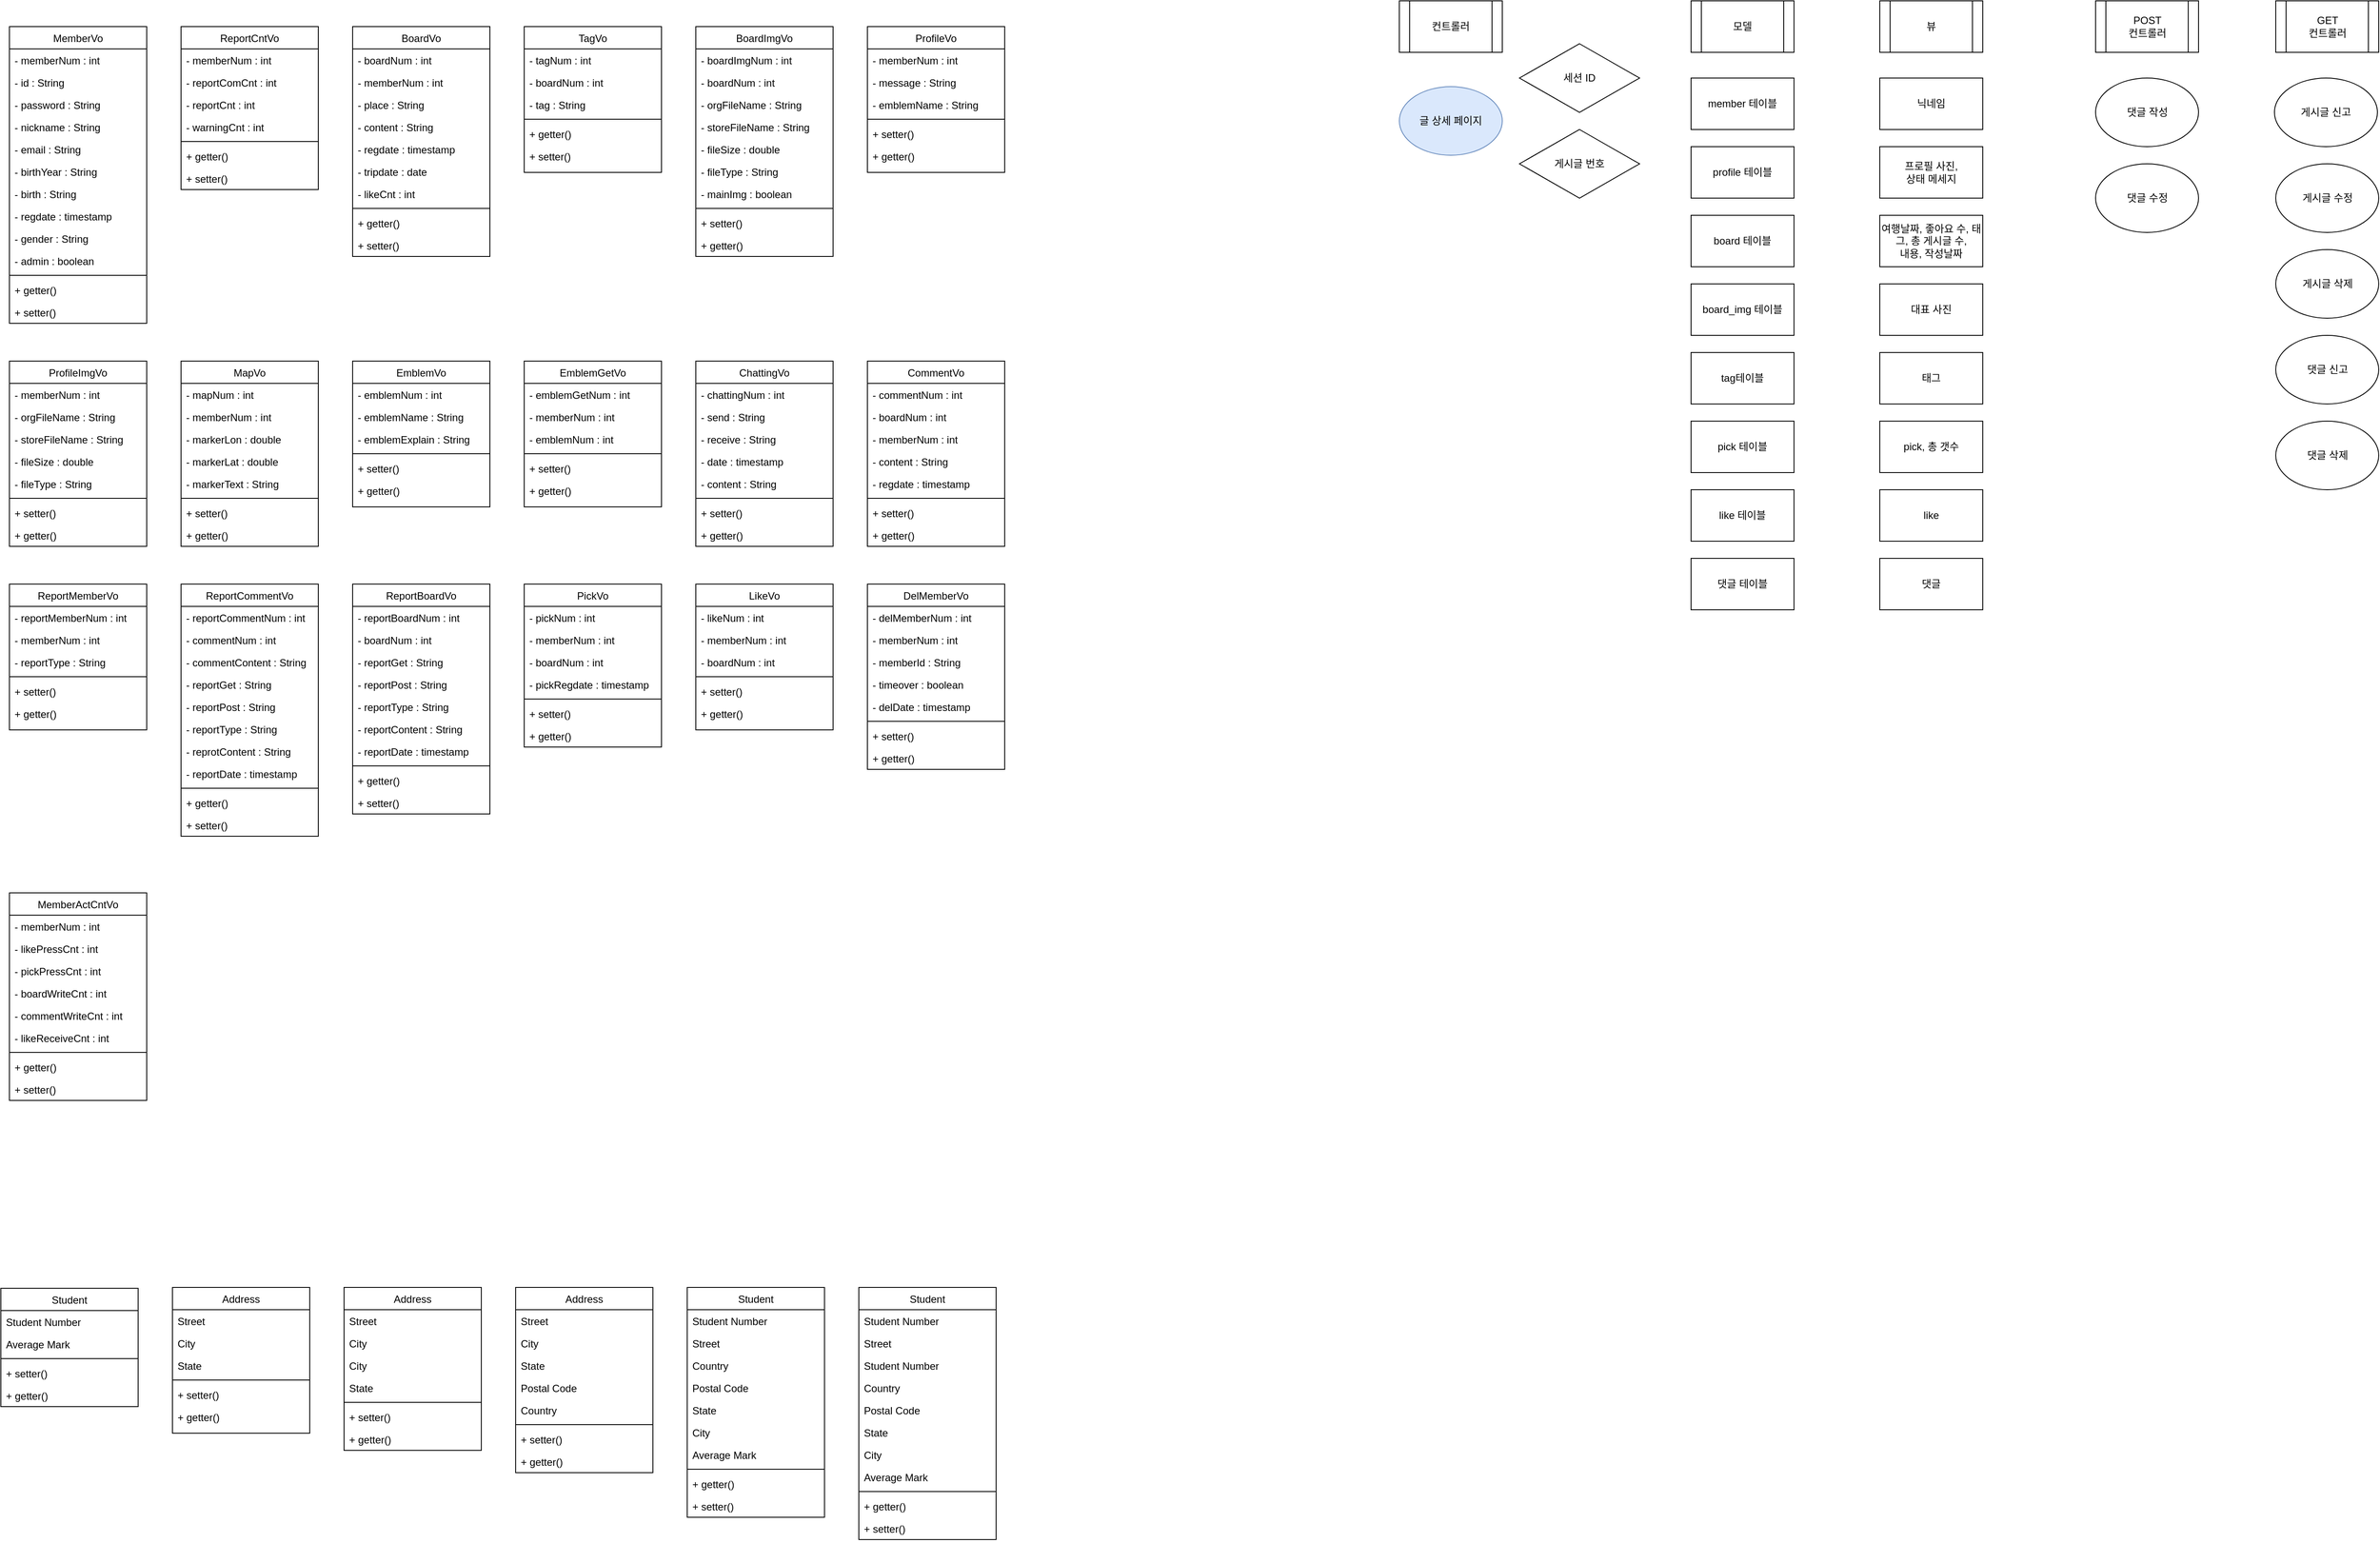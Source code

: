 <mxfile version="15.5.5" type="github"><diagram id="j1Pwru7x9pnb0R7dfXnN" name="Page-1"><mxGraphModel dx="4063" dy="2277" grid="1" gridSize="10" guides="1" tooltips="1" connect="1" arrows="1" fold="1" page="1" pageScale="1" pageWidth="827" pageHeight="1169" math="0" shadow="0"><root><mxCell id="0"/><mxCell id="1" parent="0"/><mxCell id="6hm0_i9-qQJzQgFF5mqX-1" value="컨트롤러" style="shape=process;whiteSpace=wrap;html=1;backgroundOutline=1;" vertex="1" parent="1"><mxGeometry x="1680" y="200" width="120" height="60" as="geometry"/></mxCell><mxCell id="6hm0_i9-qQJzQgFF5mqX-2" value="세션 ID" style="rhombus;whiteSpace=wrap;html=1;" vertex="1" parent="1"><mxGeometry x="1820" y="250" width="140" height="80" as="geometry"/></mxCell><mxCell id="6hm0_i9-qQJzQgFF5mqX-3" value="글 상세 페이지" style="ellipse;whiteSpace=wrap;html=1;fillColor=#dae8fc;strokeColor=#6c8ebf;" vertex="1" parent="1"><mxGeometry x="1680" y="300" width="120" height="80" as="geometry"/></mxCell><mxCell id="6hm0_i9-qQJzQgFF5mqX-4" value="게시글 번호" style="rhombus;whiteSpace=wrap;html=1;" vertex="1" parent="1"><mxGeometry x="1820" y="350" width="140" height="80" as="geometry"/></mxCell><mxCell id="6hm0_i9-qQJzQgFF5mqX-5" value="모델" style="shape=process;whiteSpace=wrap;html=1;backgroundOutline=1;" vertex="1" parent="1"><mxGeometry x="2020" y="200" width="120" height="60" as="geometry"/></mxCell><mxCell id="6hm0_i9-qQJzQgFF5mqX-6" value="뷰" style="shape=process;whiteSpace=wrap;html=1;backgroundOutline=1;" vertex="1" parent="1"><mxGeometry x="2240" y="200" width="120" height="60" as="geometry"/></mxCell><mxCell id="6hm0_i9-qQJzQgFF5mqX-7" value="board 테이블" style="rounded=0;whiteSpace=wrap;html=1;" vertex="1" parent="1"><mxGeometry x="2020" y="450" width="120" height="60" as="geometry"/></mxCell><mxCell id="6hm0_i9-qQJzQgFF5mqX-8" value="member 테이블" style="rounded=0;whiteSpace=wrap;html=1;" vertex="1" parent="1"><mxGeometry x="2020" y="290" width="120" height="60" as="geometry"/></mxCell><mxCell id="6hm0_i9-qQJzQgFF5mqX-9" value="pick 테이블" style="rounded=0;whiteSpace=wrap;html=1;" vertex="1" parent="1"><mxGeometry x="2020" y="690" width="120" height="60" as="geometry"/></mxCell><mxCell id="6hm0_i9-qQJzQgFF5mqX-10" value="like 테이블" style="rounded=0;whiteSpace=wrap;html=1;" vertex="1" parent="1"><mxGeometry x="2020" y="770" width="120" height="60" as="geometry"/></mxCell><mxCell id="6hm0_i9-qQJzQgFF5mqX-11" value="tag테이블" style="rounded=0;whiteSpace=wrap;html=1;" vertex="1" parent="1"><mxGeometry x="2020" y="610" width="120" height="60" as="geometry"/></mxCell><mxCell id="6hm0_i9-qQJzQgFF5mqX-12" value="board_img 테이블" style="rounded=0;whiteSpace=wrap;html=1;" vertex="1" parent="1"><mxGeometry x="2020" y="530" width="120" height="60" as="geometry"/></mxCell><mxCell id="6hm0_i9-qQJzQgFF5mqX-13" value="profile 테이블" style="rounded=0;whiteSpace=wrap;html=1;" vertex="1" parent="1"><mxGeometry x="2020" y="370" width="120" height="60" as="geometry"/></mxCell><mxCell id="6hm0_i9-qQJzQgFF5mqX-14" value="여행날짜, 좋아요 수, 태그, 총 게시글 수,&lt;br&gt;내용, 작성날짜" style="rounded=0;whiteSpace=wrap;html=1;" vertex="1" parent="1"><mxGeometry x="2240" y="450" width="120" height="60" as="geometry"/></mxCell><mxCell id="6hm0_i9-qQJzQgFF5mqX-15" value="대표 사진" style="rounded=0;whiteSpace=wrap;html=1;" vertex="1" parent="1"><mxGeometry x="2240" y="530" width="120" height="60" as="geometry"/></mxCell><mxCell id="6hm0_i9-qQJzQgFF5mqX-16" value="태그" style="rounded=0;whiteSpace=wrap;html=1;" vertex="1" parent="1"><mxGeometry x="2240" y="610" width="120" height="60" as="geometry"/></mxCell><mxCell id="6hm0_i9-qQJzQgFF5mqX-17" value="닉네임" style="rounded=0;whiteSpace=wrap;html=1;" vertex="1" parent="1"><mxGeometry x="2240" y="290" width="120" height="60" as="geometry"/></mxCell><mxCell id="6hm0_i9-qQJzQgFF5mqX-18" value="프로필 사진,&lt;br&gt;상태 메세지" style="rounded=0;whiteSpace=wrap;html=1;" vertex="1" parent="1"><mxGeometry x="2240" y="370" width="120" height="60" as="geometry"/></mxCell><mxCell id="6hm0_i9-qQJzQgFF5mqX-19" value="like" style="rounded=0;whiteSpace=wrap;html=1;" vertex="1" parent="1"><mxGeometry x="2240" y="770" width="120" height="60" as="geometry"/></mxCell><mxCell id="6hm0_i9-qQJzQgFF5mqX-20" value="pick, 총 갯수" style="rounded=0;whiteSpace=wrap;html=1;" vertex="1" parent="1"><mxGeometry x="2240" y="690" width="120" height="60" as="geometry"/></mxCell><mxCell id="6hm0_i9-qQJzQgFF5mqX-21" value="댓글 테이블" style="rounded=0;whiteSpace=wrap;html=1;" vertex="1" parent="1"><mxGeometry x="2020" y="850" width="120" height="60" as="geometry"/></mxCell><mxCell id="6hm0_i9-qQJzQgFF5mqX-22" value="댓글" style="rounded=0;whiteSpace=wrap;html=1;" vertex="1" parent="1"><mxGeometry x="2240" y="850" width="120" height="60" as="geometry"/></mxCell><mxCell id="6hm0_i9-qQJzQgFF5mqX-23" value="POST&lt;br&gt;컨트롤러" style="shape=process;whiteSpace=wrap;html=1;backgroundOutline=1;" vertex="1" parent="1"><mxGeometry x="2491.5" y="200" width="120" height="60" as="geometry"/></mxCell><mxCell id="6hm0_i9-qQJzQgFF5mqX-24" value="댓글 수정" style="ellipse;whiteSpace=wrap;html=1;" vertex="1" parent="1"><mxGeometry x="2491.5" y="390" width="120" height="80" as="geometry"/></mxCell><mxCell id="6hm0_i9-qQJzQgFF5mqX-25" value="댓글 작성" style="ellipse;whiteSpace=wrap;html=1;" vertex="1" parent="1"><mxGeometry x="2491.5" y="290" width="120" height="80" as="geometry"/></mxCell><mxCell id="6hm0_i9-qQJzQgFF5mqX-26" value="GET&lt;br&gt;컨트롤러" style="shape=process;whiteSpace=wrap;html=1;backgroundOutline=1;" vertex="1" parent="1"><mxGeometry x="2701.5" y="200" width="120" height="60" as="geometry"/></mxCell><mxCell id="6hm0_i9-qQJzQgFF5mqX-27" value="게시글 삭제" style="ellipse;whiteSpace=wrap;html=1;" vertex="1" parent="1"><mxGeometry x="2701.5" y="490" width="120" height="80" as="geometry"/></mxCell><mxCell id="6hm0_i9-qQJzQgFF5mqX-28" value="게시글 수정" style="ellipse;whiteSpace=wrap;html=1;" vertex="1" parent="1"><mxGeometry x="2701.5" y="390" width="120" height="80" as="geometry"/></mxCell><mxCell id="6hm0_i9-qQJzQgFF5mqX-29" value="게시글 신고" style="ellipse;whiteSpace=wrap;html=1;" vertex="1" parent="1"><mxGeometry x="2700" y="290" width="120" height="80" as="geometry"/></mxCell><mxCell id="6hm0_i9-qQJzQgFF5mqX-30" value="댓글 삭제" style="ellipse;whiteSpace=wrap;html=1;" vertex="1" parent="1"><mxGeometry x="2701.5" y="690" width="120" height="80" as="geometry"/></mxCell><mxCell id="6hm0_i9-qQJzQgFF5mqX-31" value="댓글 신고" style="ellipse;whiteSpace=wrap;html=1;" vertex="1" parent="1"><mxGeometry x="2701.5" y="590" width="120" height="80" as="geometry"/></mxCell><mxCell id="6hm0_i9-qQJzQgFF5mqX-32" value="MemberVo" style="swimlane;fontStyle=0;align=center;verticalAlign=top;childLayout=stackLayout;horizontal=1;startSize=26;horizontalStack=0;resizeParent=1;resizeLast=0;collapsible=1;marginBottom=0;rounded=0;shadow=0;strokeWidth=1;" vertex="1" parent="1"><mxGeometry x="60" y="230" width="160" height="346" as="geometry"><mxRectangle x="230" y="140" width="160" height="26" as="alternateBounds"/></mxGeometry></mxCell><mxCell id="6hm0_i9-qQJzQgFF5mqX-33" value="- memberNum : int" style="text;align=left;verticalAlign=top;spacingLeft=4;spacingRight=4;overflow=hidden;rotatable=0;points=[[0,0.5],[1,0.5]];portConstraint=eastwest;" vertex="1" parent="6hm0_i9-qQJzQgFF5mqX-32"><mxGeometry y="26" width="160" height="26" as="geometry"/></mxCell><mxCell id="6hm0_i9-qQJzQgFF5mqX-34" value="- id : String" style="text;align=left;verticalAlign=top;spacingLeft=4;spacingRight=4;overflow=hidden;rotatable=0;points=[[0,0.5],[1,0.5]];portConstraint=eastwest;rounded=0;shadow=0;html=0;" vertex="1" parent="6hm0_i9-qQJzQgFF5mqX-32"><mxGeometry y="52" width="160" height="26" as="geometry"/></mxCell><mxCell id="6hm0_i9-qQJzQgFF5mqX-35" value="- password : String" style="text;align=left;verticalAlign=top;spacingLeft=4;spacingRight=4;overflow=hidden;rotatable=0;points=[[0,0.5],[1,0.5]];portConstraint=eastwest;rounded=0;shadow=0;html=0;" vertex="1" parent="6hm0_i9-qQJzQgFF5mqX-32"><mxGeometry y="78" width="160" height="26" as="geometry"/></mxCell><mxCell id="6hm0_i9-qQJzQgFF5mqX-36" value="- nickname : String" style="text;align=left;verticalAlign=top;spacingLeft=4;spacingRight=4;overflow=hidden;rotatable=0;points=[[0,0.5],[1,0.5]];portConstraint=eastwest;rounded=0;shadow=0;html=0;" vertex="1" parent="6hm0_i9-qQJzQgFF5mqX-32"><mxGeometry y="104" width="160" height="26" as="geometry"/></mxCell><mxCell id="6hm0_i9-qQJzQgFF5mqX-37" value="- email : String" style="text;align=left;verticalAlign=top;spacingLeft=4;spacingRight=4;overflow=hidden;rotatable=0;points=[[0,0.5],[1,0.5]];portConstraint=eastwest;rounded=0;shadow=0;html=0;" vertex="1" parent="6hm0_i9-qQJzQgFF5mqX-32"><mxGeometry y="130" width="160" height="26" as="geometry"/></mxCell><mxCell id="6hm0_i9-qQJzQgFF5mqX-38" value="- birthYear : String" style="text;align=left;verticalAlign=top;spacingLeft=4;spacingRight=4;overflow=hidden;rotatable=0;points=[[0,0.5],[1,0.5]];portConstraint=eastwest;" vertex="1" parent="6hm0_i9-qQJzQgFF5mqX-32"><mxGeometry y="156" width="160" height="26" as="geometry"/></mxCell><mxCell id="6hm0_i9-qQJzQgFF5mqX-39" value="- birth : String" style="text;align=left;verticalAlign=top;spacingLeft=4;spacingRight=4;overflow=hidden;rotatable=0;points=[[0,0.5],[1,0.5]];portConstraint=eastwest;rounded=0;shadow=0;html=0;" vertex="1" parent="6hm0_i9-qQJzQgFF5mqX-32"><mxGeometry y="182" width="160" height="26" as="geometry"/></mxCell><mxCell id="6hm0_i9-qQJzQgFF5mqX-40" value="- regdate : timestamp" style="text;align=left;verticalAlign=top;spacingLeft=4;spacingRight=4;overflow=hidden;rotatable=0;points=[[0,0.5],[1,0.5]];portConstraint=eastwest;rounded=0;shadow=0;html=0;" vertex="1" parent="6hm0_i9-qQJzQgFF5mqX-32"><mxGeometry y="208" width="160" height="26" as="geometry"/></mxCell><mxCell id="6hm0_i9-qQJzQgFF5mqX-41" value="- gender : String" style="text;align=left;verticalAlign=top;spacingLeft=4;spacingRight=4;overflow=hidden;rotatable=0;points=[[0,0.5],[1,0.5]];portConstraint=eastwest;rounded=0;shadow=0;html=0;" vertex="1" parent="6hm0_i9-qQJzQgFF5mqX-32"><mxGeometry y="234" width="160" height="26" as="geometry"/></mxCell><mxCell id="6hm0_i9-qQJzQgFF5mqX-42" value="- admin : boolean" style="text;align=left;verticalAlign=top;spacingLeft=4;spacingRight=4;overflow=hidden;rotatable=0;points=[[0,0.5],[1,0.5]];portConstraint=eastwest;rounded=0;shadow=0;html=0;" vertex="1" parent="6hm0_i9-qQJzQgFF5mqX-32"><mxGeometry y="260" width="160" height="26" as="geometry"/></mxCell><mxCell id="6hm0_i9-qQJzQgFF5mqX-43" value="" style="line;html=1;strokeWidth=1;align=left;verticalAlign=middle;spacingTop=-1;spacingLeft=3;spacingRight=3;rotatable=0;labelPosition=right;points=[];portConstraint=eastwest;" vertex="1" parent="6hm0_i9-qQJzQgFF5mqX-32"><mxGeometry y="286" width="160" height="8" as="geometry"/></mxCell><mxCell id="6hm0_i9-qQJzQgFF5mqX-44" value="+ getter()" style="text;align=left;verticalAlign=top;spacingLeft=4;spacingRight=4;overflow=hidden;rotatable=0;points=[[0,0.5],[1,0.5]];portConstraint=eastwest;" vertex="1" parent="6hm0_i9-qQJzQgFF5mqX-32"><mxGeometry y="294" width="160" height="26" as="geometry"/></mxCell><mxCell id="6hm0_i9-qQJzQgFF5mqX-45" value="+ setter()" style="text;align=left;verticalAlign=top;spacingLeft=4;spacingRight=4;overflow=hidden;rotatable=0;points=[[0,0.5],[1,0.5]];portConstraint=eastwest;" vertex="1" parent="6hm0_i9-qQJzQgFF5mqX-32"><mxGeometry y="320" width="160" height="26" as="geometry"/></mxCell><mxCell id="6hm0_i9-qQJzQgFF5mqX-46" value="Student" style="swimlane;fontStyle=0;align=center;verticalAlign=top;childLayout=stackLayout;horizontal=1;startSize=26;horizontalStack=0;resizeParent=1;resizeLast=0;collapsible=1;marginBottom=0;rounded=0;shadow=0;strokeWidth=1;" vertex="1" parent="1"><mxGeometry x="50" y="1701" width="160" height="138" as="geometry"><mxRectangle x="130" y="380" width="160" height="26" as="alternateBounds"/></mxGeometry></mxCell><mxCell id="6hm0_i9-qQJzQgFF5mqX-47" value="Student Number" style="text;align=left;verticalAlign=top;spacingLeft=4;spacingRight=4;overflow=hidden;rotatable=0;points=[[0,0.5],[1,0.5]];portConstraint=eastwest;" vertex="1" parent="6hm0_i9-qQJzQgFF5mqX-46"><mxGeometry y="26" width="160" height="26" as="geometry"/></mxCell><mxCell id="6hm0_i9-qQJzQgFF5mqX-48" value="Average Mark" style="text;align=left;verticalAlign=top;spacingLeft=4;spacingRight=4;overflow=hidden;rotatable=0;points=[[0,0.5],[1,0.5]];portConstraint=eastwest;rounded=0;shadow=0;html=0;" vertex="1" parent="6hm0_i9-qQJzQgFF5mqX-46"><mxGeometry y="52" width="160" height="26" as="geometry"/></mxCell><mxCell id="6hm0_i9-qQJzQgFF5mqX-49" value="" style="line;html=1;strokeWidth=1;align=left;verticalAlign=middle;spacingTop=-1;spacingLeft=3;spacingRight=3;rotatable=0;labelPosition=right;points=[];portConstraint=eastwest;" vertex="1" parent="6hm0_i9-qQJzQgFF5mqX-46"><mxGeometry y="78" width="160" height="8" as="geometry"/></mxCell><mxCell id="6hm0_i9-qQJzQgFF5mqX-50" value="+ setter()" style="text;align=left;verticalAlign=top;spacingLeft=4;spacingRight=4;overflow=hidden;rotatable=0;points=[[0,0.5],[1,0.5]];portConstraint=eastwest;" vertex="1" parent="6hm0_i9-qQJzQgFF5mqX-46"><mxGeometry y="86" width="160" height="26" as="geometry"/></mxCell><mxCell id="6hm0_i9-qQJzQgFF5mqX-51" value="+ getter()" style="text;align=left;verticalAlign=top;spacingLeft=4;spacingRight=4;overflow=hidden;rotatable=0;points=[[0,0.5],[1,0.5]];portConstraint=eastwest;" vertex="1" parent="6hm0_i9-qQJzQgFF5mqX-46"><mxGeometry y="112" width="160" height="26" as="geometry"/></mxCell><mxCell id="6hm0_i9-qQJzQgFF5mqX-52" value="ReportCntVo" style="swimlane;fontStyle=0;align=center;verticalAlign=top;childLayout=stackLayout;horizontal=1;startSize=26;horizontalStack=0;resizeParent=1;resizeLast=0;collapsible=1;marginBottom=0;rounded=0;shadow=0;strokeWidth=1;" vertex="1" parent="1"><mxGeometry x="260" y="230" width="160" height="190" as="geometry"><mxRectangle x="550" y="140" width="160" height="26" as="alternateBounds"/></mxGeometry></mxCell><mxCell id="6hm0_i9-qQJzQgFF5mqX-53" value="- memberNum : int" style="text;align=left;verticalAlign=top;spacingLeft=4;spacingRight=4;overflow=hidden;rotatable=0;points=[[0,0.5],[1,0.5]];portConstraint=eastwest;" vertex="1" parent="6hm0_i9-qQJzQgFF5mqX-52"><mxGeometry y="26" width="160" height="26" as="geometry"/></mxCell><mxCell id="6hm0_i9-qQJzQgFF5mqX-54" value="- reportComCnt : int" style="text;align=left;verticalAlign=top;spacingLeft=4;spacingRight=4;overflow=hidden;rotatable=0;points=[[0,0.5],[1,0.5]];portConstraint=eastwest;rounded=0;shadow=0;html=0;" vertex="1" parent="6hm0_i9-qQJzQgFF5mqX-52"><mxGeometry y="52" width="160" height="26" as="geometry"/></mxCell><mxCell id="6hm0_i9-qQJzQgFF5mqX-55" value="- reportCnt : int" style="text;align=left;verticalAlign=top;spacingLeft=4;spacingRight=4;overflow=hidden;rotatable=0;points=[[0,0.5],[1,0.5]];portConstraint=eastwest;rounded=0;shadow=0;html=0;" vertex="1" parent="6hm0_i9-qQJzQgFF5mqX-52"><mxGeometry y="78" width="160" height="26" as="geometry"/></mxCell><mxCell id="6hm0_i9-qQJzQgFF5mqX-56" value="- warningCnt : int" style="text;align=left;verticalAlign=top;spacingLeft=4;spacingRight=4;overflow=hidden;rotatable=0;points=[[0,0.5],[1,0.5]];portConstraint=eastwest;rounded=0;shadow=0;html=0;" vertex="1" parent="6hm0_i9-qQJzQgFF5mqX-52"><mxGeometry y="104" width="160" height="26" as="geometry"/></mxCell><mxCell id="6hm0_i9-qQJzQgFF5mqX-57" value="" style="line;html=1;strokeWidth=1;align=left;verticalAlign=middle;spacingTop=-1;spacingLeft=3;spacingRight=3;rotatable=0;labelPosition=right;points=[];portConstraint=eastwest;" vertex="1" parent="6hm0_i9-qQJzQgFF5mqX-52"><mxGeometry y="130" width="160" height="8" as="geometry"/></mxCell><mxCell id="6hm0_i9-qQJzQgFF5mqX-58" value="+ getter()" style="text;align=left;verticalAlign=top;spacingLeft=4;spacingRight=4;overflow=hidden;rotatable=0;points=[[0,0.5],[1,0.5]];portConstraint=eastwest;" vertex="1" parent="6hm0_i9-qQJzQgFF5mqX-52"><mxGeometry y="138" width="160" height="26" as="geometry"/></mxCell><mxCell id="6hm0_i9-qQJzQgFF5mqX-59" value="+ setter()" style="text;align=left;verticalAlign=top;spacingLeft=4;spacingRight=4;overflow=hidden;rotatable=0;points=[[0,0.5],[1,0.5]];portConstraint=eastwest;" vertex="1" parent="6hm0_i9-qQJzQgFF5mqX-52"><mxGeometry y="164" width="160" height="26" as="geometry"/></mxCell><mxCell id="6hm0_i9-qQJzQgFF5mqX-60" value="Address" style="swimlane;fontStyle=0;align=center;verticalAlign=top;childLayout=stackLayout;horizontal=1;startSize=26;horizontalStack=0;resizeParent=1;resizeLast=0;collapsible=1;marginBottom=0;rounded=0;shadow=0;strokeWidth=1;" vertex="1" parent="1"><mxGeometry x="250" y="1700" width="160" height="170" as="geometry"><mxRectangle x="550" y="140" width="160" height="26" as="alternateBounds"/></mxGeometry></mxCell><mxCell id="6hm0_i9-qQJzQgFF5mqX-61" value="Street" style="text;align=left;verticalAlign=top;spacingLeft=4;spacingRight=4;overflow=hidden;rotatable=0;points=[[0,0.5],[1,0.5]];portConstraint=eastwest;" vertex="1" parent="6hm0_i9-qQJzQgFF5mqX-60"><mxGeometry y="26" width="160" height="26" as="geometry"/></mxCell><mxCell id="6hm0_i9-qQJzQgFF5mqX-62" value="City" style="text;align=left;verticalAlign=top;spacingLeft=4;spacingRight=4;overflow=hidden;rotatable=0;points=[[0,0.5],[1,0.5]];portConstraint=eastwest;rounded=0;shadow=0;html=0;" vertex="1" parent="6hm0_i9-qQJzQgFF5mqX-60"><mxGeometry y="52" width="160" height="26" as="geometry"/></mxCell><mxCell id="6hm0_i9-qQJzQgFF5mqX-63" value="State" style="text;align=left;verticalAlign=top;spacingLeft=4;spacingRight=4;overflow=hidden;rotatable=0;points=[[0,0.5],[1,0.5]];portConstraint=eastwest;rounded=0;shadow=0;html=0;" vertex="1" parent="6hm0_i9-qQJzQgFF5mqX-60"><mxGeometry y="78" width="160" height="26" as="geometry"/></mxCell><mxCell id="6hm0_i9-qQJzQgFF5mqX-64" value="" style="line;html=1;strokeWidth=1;align=left;verticalAlign=middle;spacingTop=-1;spacingLeft=3;spacingRight=3;rotatable=0;labelPosition=right;points=[];portConstraint=eastwest;" vertex="1" parent="6hm0_i9-qQJzQgFF5mqX-60"><mxGeometry y="104" width="160" height="8" as="geometry"/></mxCell><mxCell id="6hm0_i9-qQJzQgFF5mqX-65" value="+ setter()" style="text;align=left;verticalAlign=top;spacingLeft=4;spacingRight=4;overflow=hidden;rotatable=0;points=[[0,0.5],[1,0.5]];portConstraint=eastwest;" vertex="1" parent="6hm0_i9-qQJzQgFF5mqX-60"><mxGeometry y="112" width="160" height="26" as="geometry"/></mxCell><mxCell id="6hm0_i9-qQJzQgFF5mqX-66" value="+ getter()" style="text;align=left;verticalAlign=top;spacingLeft=4;spacingRight=4;overflow=hidden;rotatable=0;points=[[0,0.5],[1,0.5]];portConstraint=eastwest;" vertex="1" parent="6hm0_i9-qQJzQgFF5mqX-60"><mxGeometry y="138" width="160" height="26" as="geometry"/></mxCell><mxCell id="6hm0_i9-qQJzQgFF5mqX-67" value="BoardVo" style="swimlane;fontStyle=0;align=center;verticalAlign=top;childLayout=stackLayout;horizontal=1;startSize=26;horizontalStack=0;resizeParent=1;resizeLast=0;collapsible=1;marginBottom=0;rounded=0;shadow=0;strokeWidth=1;" vertex="1" parent="1"><mxGeometry x="460" y="230" width="160" height="268" as="geometry"><mxRectangle x="550" y="140" width="160" height="26" as="alternateBounds"/></mxGeometry></mxCell><mxCell id="6hm0_i9-qQJzQgFF5mqX-68" value="- boardNum : int" style="text;align=left;verticalAlign=top;spacingLeft=4;spacingRight=4;overflow=hidden;rotatable=0;points=[[0,0.5],[1,0.5]];portConstraint=eastwest;" vertex="1" parent="6hm0_i9-qQJzQgFF5mqX-67"><mxGeometry y="26" width="160" height="26" as="geometry"/></mxCell><mxCell id="6hm0_i9-qQJzQgFF5mqX-69" value="- memberNum : int" style="text;align=left;verticalAlign=top;spacingLeft=4;spacingRight=4;overflow=hidden;rotatable=0;points=[[0,0.5],[1,0.5]];portConstraint=eastwest;rounded=0;shadow=0;html=0;" vertex="1" parent="6hm0_i9-qQJzQgFF5mqX-67"><mxGeometry y="52" width="160" height="26" as="geometry"/></mxCell><mxCell id="6hm0_i9-qQJzQgFF5mqX-70" value="- place : String" style="text;align=left;verticalAlign=top;spacingLeft=4;spacingRight=4;overflow=hidden;rotatable=0;points=[[0,0.5],[1,0.5]];portConstraint=eastwest;rounded=0;shadow=0;html=0;" vertex="1" parent="6hm0_i9-qQJzQgFF5mqX-67"><mxGeometry y="78" width="160" height="26" as="geometry"/></mxCell><mxCell id="6hm0_i9-qQJzQgFF5mqX-71" value="- content : String" style="text;align=left;verticalAlign=top;spacingLeft=4;spacingRight=4;overflow=hidden;rotatable=0;points=[[0,0.5],[1,0.5]];portConstraint=eastwest;rounded=0;shadow=0;html=0;" vertex="1" parent="6hm0_i9-qQJzQgFF5mqX-67"><mxGeometry y="104" width="160" height="26" as="geometry"/></mxCell><mxCell id="6hm0_i9-qQJzQgFF5mqX-72" value="- regdate : timestamp" style="text;align=left;verticalAlign=top;spacingLeft=4;spacingRight=4;overflow=hidden;rotatable=0;points=[[0,0.5],[1,0.5]];portConstraint=eastwest;" vertex="1" parent="6hm0_i9-qQJzQgFF5mqX-67"><mxGeometry y="130" width="160" height="26" as="geometry"/></mxCell><mxCell id="6hm0_i9-qQJzQgFF5mqX-73" value="- tripdate : date" style="text;align=left;verticalAlign=top;spacingLeft=4;spacingRight=4;overflow=hidden;rotatable=0;points=[[0,0.5],[1,0.5]];portConstraint=eastwest;rounded=0;shadow=0;html=0;" vertex="1" parent="6hm0_i9-qQJzQgFF5mqX-67"><mxGeometry y="156" width="160" height="26" as="geometry"/></mxCell><mxCell id="6hm0_i9-qQJzQgFF5mqX-74" value="- likeCnt : int" style="text;align=left;verticalAlign=top;spacingLeft=4;spacingRight=4;overflow=hidden;rotatable=0;points=[[0,0.5],[1,0.5]];portConstraint=eastwest;rounded=0;shadow=0;html=0;" vertex="1" parent="6hm0_i9-qQJzQgFF5mqX-67"><mxGeometry y="182" width="160" height="26" as="geometry"/></mxCell><mxCell id="6hm0_i9-qQJzQgFF5mqX-75" value="" style="line;html=1;strokeWidth=1;align=left;verticalAlign=middle;spacingTop=-1;spacingLeft=3;spacingRight=3;rotatable=0;labelPosition=right;points=[];portConstraint=eastwest;" vertex="1" parent="6hm0_i9-qQJzQgFF5mqX-67"><mxGeometry y="208" width="160" height="8" as="geometry"/></mxCell><mxCell id="6hm0_i9-qQJzQgFF5mqX-76" value="+ getter()" style="text;align=left;verticalAlign=top;spacingLeft=4;spacingRight=4;overflow=hidden;rotatable=0;points=[[0,0.5],[1,0.5]];portConstraint=eastwest;" vertex="1" parent="6hm0_i9-qQJzQgFF5mqX-67"><mxGeometry y="216" width="160" height="26" as="geometry"/></mxCell><mxCell id="6hm0_i9-qQJzQgFF5mqX-77" value="+ setter()" style="text;align=left;verticalAlign=top;spacingLeft=4;spacingRight=4;overflow=hidden;rotatable=0;points=[[0,0.5],[1,0.5]];portConstraint=eastwest;" vertex="1" parent="6hm0_i9-qQJzQgFF5mqX-67"><mxGeometry y="242" width="160" height="26" as="geometry"/></mxCell><mxCell id="6hm0_i9-qQJzQgFF5mqX-78" value="Student" style="swimlane;fontStyle=0;align=center;verticalAlign=top;childLayout=stackLayout;horizontal=1;startSize=26;horizontalStack=0;resizeParent=1;resizeLast=0;collapsible=1;marginBottom=0;rounded=0;shadow=0;strokeWidth=1;" vertex="1" parent="1"><mxGeometry x="850" y="1700" width="160" height="268" as="geometry"><mxRectangle x="130" y="380" width="160" height="26" as="alternateBounds"/></mxGeometry></mxCell><mxCell id="6hm0_i9-qQJzQgFF5mqX-79" value="Student Number" style="text;align=left;verticalAlign=top;spacingLeft=4;spacingRight=4;overflow=hidden;rotatable=0;points=[[0,0.5],[1,0.5]];portConstraint=eastwest;" vertex="1" parent="6hm0_i9-qQJzQgFF5mqX-78"><mxGeometry y="26" width="160" height="26" as="geometry"/></mxCell><mxCell id="6hm0_i9-qQJzQgFF5mqX-80" value="Street" style="text;align=left;verticalAlign=top;spacingLeft=4;spacingRight=4;overflow=hidden;rotatable=0;points=[[0,0.5],[1,0.5]];portConstraint=eastwest;" vertex="1" parent="6hm0_i9-qQJzQgFF5mqX-78"><mxGeometry y="52" width="160" height="26" as="geometry"/></mxCell><mxCell id="6hm0_i9-qQJzQgFF5mqX-81" value="Country" style="text;align=left;verticalAlign=top;spacingLeft=4;spacingRight=4;overflow=hidden;rotatable=0;points=[[0,0.5],[1,0.5]];portConstraint=eastwest;rounded=0;shadow=0;html=0;" vertex="1" parent="6hm0_i9-qQJzQgFF5mqX-78"><mxGeometry y="78" width="160" height="26" as="geometry"/></mxCell><mxCell id="6hm0_i9-qQJzQgFF5mqX-82" value="Postal Code" style="text;align=left;verticalAlign=top;spacingLeft=4;spacingRight=4;overflow=hidden;rotatable=0;points=[[0,0.5],[1,0.5]];portConstraint=eastwest;rounded=0;shadow=0;html=0;" vertex="1" parent="6hm0_i9-qQJzQgFF5mqX-78"><mxGeometry y="104" width="160" height="26" as="geometry"/></mxCell><mxCell id="6hm0_i9-qQJzQgFF5mqX-83" value="State" style="text;align=left;verticalAlign=top;spacingLeft=4;spacingRight=4;overflow=hidden;rotatable=0;points=[[0,0.5],[1,0.5]];portConstraint=eastwest;rounded=0;shadow=0;html=0;" vertex="1" parent="6hm0_i9-qQJzQgFF5mqX-78"><mxGeometry y="130" width="160" height="26" as="geometry"/></mxCell><mxCell id="6hm0_i9-qQJzQgFF5mqX-84" value="City" style="text;align=left;verticalAlign=top;spacingLeft=4;spacingRight=4;overflow=hidden;rotatable=0;points=[[0,0.5],[1,0.5]];portConstraint=eastwest;rounded=0;shadow=0;html=0;" vertex="1" parent="6hm0_i9-qQJzQgFF5mqX-78"><mxGeometry y="156" width="160" height="26" as="geometry"/></mxCell><mxCell id="6hm0_i9-qQJzQgFF5mqX-85" value="Average Mark" style="text;align=left;verticalAlign=top;spacingLeft=4;spacingRight=4;overflow=hidden;rotatable=0;points=[[0,0.5],[1,0.5]];portConstraint=eastwest;rounded=0;shadow=0;html=0;" vertex="1" parent="6hm0_i9-qQJzQgFF5mqX-78"><mxGeometry y="182" width="160" height="26" as="geometry"/></mxCell><mxCell id="6hm0_i9-qQJzQgFF5mqX-86" value="" style="line;html=1;strokeWidth=1;align=left;verticalAlign=middle;spacingTop=-1;spacingLeft=3;spacingRight=3;rotatable=0;labelPosition=right;points=[];portConstraint=eastwest;" vertex="1" parent="6hm0_i9-qQJzQgFF5mqX-78"><mxGeometry y="208" width="160" height="8" as="geometry"/></mxCell><mxCell id="6hm0_i9-qQJzQgFF5mqX-87" value="+ getter()" style="text;align=left;verticalAlign=top;spacingLeft=4;spacingRight=4;overflow=hidden;rotatable=0;points=[[0,0.5],[1,0.5]];portConstraint=eastwest;" vertex="1" parent="6hm0_i9-qQJzQgFF5mqX-78"><mxGeometry y="216" width="160" height="26" as="geometry"/></mxCell><mxCell id="6hm0_i9-qQJzQgFF5mqX-88" value="+ setter()" style="text;align=left;verticalAlign=top;spacingLeft=4;spacingRight=4;overflow=hidden;rotatable=0;points=[[0,0.5],[1,0.5]];portConstraint=eastwest;" vertex="1" parent="6hm0_i9-qQJzQgFF5mqX-78"><mxGeometry y="242" width="160" height="26" as="geometry"/></mxCell><mxCell id="6hm0_i9-qQJzQgFF5mqX-89" value="BoardImgVo" style="swimlane;fontStyle=0;align=center;verticalAlign=top;childLayout=stackLayout;horizontal=1;startSize=26;horizontalStack=0;resizeParent=1;resizeLast=0;collapsible=1;marginBottom=0;rounded=0;shadow=0;strokeWidth=1;" vertex="1" parent="1"><mxGeometry x="860" y="230" width="160" height="268" as="geometry"><mxRectangle x="550" y="140" width="160" height="26" as="alternateBounds"/></mxGeometry></mxCell><mxCell id="6hm0_i9-qQJzQgFF5mqX-90" value="- boardImgNum : int" style="text;align=left;verticalAlign=top;spacingLeft=4;spacingRight=4;overflow=hidden;rotatable=0;points=[[0,0.5],[1,0.5]];portConstraint=eastwest;" vertex="1" parent="6hm0_i9-qQJzQgFF5mqX-89"><mxGeometry y="26" width="160" height="26" as="geometry"/></mxCell><mxCell id="6hm0_i9-qQJzQgFF5mqX-91" value="- boardNum : int" style="text;align=left;verticalAlign=top;spacingLeft=4;spacingRight=4;overflow=hidden;rotatable=0;points=[[0,0.5],[1,0.5]];portConstraint=eastwest;rounded=0;shadow=0;html=0;" vertex="1" parent="6hm0_i9-qQJzQgFF5mqX-89"><mxGeometry y="52" width="160" height="26" as="geometry"/></mxCell><mxCell id="6hm0_i9-qQJzQgFF5mqX-92" value="- orgFileName : String" style="text;align=left;verticalAlign=top;spacingLeft=4;spacingRight=4;overflow=hidden;rotatable=0;points=[[0,0.5],[1,0.5]];portConstraint=eastwest;" vertex="1" parent="6hm0_i9-qQJzQgFF5mqX-89"><mxGeometry y="78" width="160" height="26" as="geometry"/></mxCell><mxCell id="6hm0_i9-qQJzQgFF5mqX-93" value="- storeFileName : String" style="text;align=left;verticalAlign=top;spacingLeft=4;spacingRight=4;overflow=hidden;rotatable=0;points=[[0,0.5],[1,0.5]];portConstraint=eastwest;rounded=0;shadow=0;html=0;" vertex="1" parent="6hm0_i9-qQJzQgFF5mqX-89"><mxGeometry y="104" width="160" height="26" as="geometry"/></mxCell><mxCell id="6hm0_i9-qQJzQgFF5mqX-94" value="- fileSize : double" style="text;align=left;verticalAlign=top;spacingLeft=4;spacingRight=4;overflow=hidden;rotatable=0;points=[[0,0.5],[1,0.5]];portConstraint=eastwest;rounded=0;shadow=0;html=0;" vertex="1" parent="6hm0_i9-qQJzQgFF5mqX-89"><mxGeometry y="130" width="160" height="26" as="geometry"/></mxCell><mxCell id="6hm0_i9-qQJzQgFF5mqX-95" value="- fileType : String" style="text;align=left;verticalAlign=top;spacingLeft=4;spacingRight=4;overflow=hidden;rotatable=0;points=[[0,0.5],[1,0.5]];portConstraint=eastwest;rounded=0;shadow=0;html=0;" vertex="1" parent="6hm0_i9-qQJzQgFF5mqX-89"><mxGeometry y="156" width="160" height="26" as="geometry"/></mxCell><mxCell id="6hm0_i9-qQJzQgFF5mqX-96" value="- mainImg : boolean" style="text;align=left;verticalAlign=top;spacingLeft=4;spacingRight=4;overflow=hidden;rotatable=0;points=[[0,0.5],[1,0.5]];portConstraint=eastwest;rounded=0;shadow=0;html=0;" vertex="1" parent="6hm0_i9-qQJzQgFF5mqX-89"><mxGeometry y="182" width="160" height="26" as="geometry"/></mxCell><mxCell id="6hm0_i9-qQJzQgFF5mqX-97" value="" style="line;html=1;strokeWidth=1;align=left;verticalAlign=middle;spacingTop=-1;spacingLeft=3;spacingRight=3;rotatable=0;labelPosition=right;points=[];portConstraint=eastwest;" vertex="1" parent="6hm0_i9-qQJzQgFF5mqX-89"><mxGeometry y="208" width="160" height="8" as="geometry"/></mxCell><mxCell id="6hm0_i9-qQJzQgFF5mqX-98" value="+ setter()" style="text;align=left;verticalAlign=top;spacingLeft=4;spacingRight=4;overflow=hidden;rotatable=0;points=[[0,0.5],[1,0.5]];portConstraint=eastwest;" vertex="1" parent="6hm0_i9-qQJzQgFF5mqX-89"><mxGeometry y="216" width="160" height="26" as="geometry"/></mxCell><mxCell id="6hm0_i9-qQJzQgFF5mqX-99" value="+ getter()" style="text;align=left;verticalAlign=top;spacingLeft=4;spacingRight=4;overflow=hidden;rotatable=0;points=[[0,0.5],[1,0.5]];portConstraint=eastwest;" vertex="1" parent="6hm0_i9-qQJzQgFF5mqX-89"><mxGeometry y="242" width="160" height="26" as="geometry"/></mxCell><mxCell id="6hm0_i9-qQJzQgFF5mqX-100" value="Address" style="swimlane;fontStyle=0;align=center;verticalAlign=top;childLayout=stackLayout;horizontal=1;startSize=26;horizontalStack=0;resizeParent=1;resizeLast=0;collapsible=1;marginBottom=0;rounded=0;shadow=0;strokeWidth=1;" vertex="1" parent="1"><mxGeometry x="450" y="1700" width="160" height="190" as="geometry"><mxRectangle x="550" y="140" width="160" height="26" as="alternateBounds"/></mxGeometry></mxCell><mxCell id="6hm0_i9-qQJzQgFF5mqX-101" value="Street" style="text;align=left;verticalAlign=top;spacingLeft=4;spacingRight=4;overflow=hidden;rotatable=0;points=[[0,0.5],[1,0.5]];portConstraint=eastwest;" vertex="1" parent="6hm0_i9-qQJzQgFF5mqX-100"><mxGeometry y="26" width="160" height="26" as="geometry"/></mxCell><mxCell id="6hm0_i9-qQJzQgFF5mqX-102" value="City" style="text;align=left;verticalAlign=top;spacingLeft=4;spacingRight=4;overflow=hidden;rotatable=0;points=[[0,0.5],[1,0.5]];portConstraint=eastwest;rounded=0;shadow=0;html=0;" vertex="1" parent="6hm0_i9-qQJzQgFF5mqX-100"><mxGeometry y="52" width="160" height="26" as="geometry"/></mxCell><mxCell id="6hm0_i9-qQJzQgFF5mqX-103" value="City" style="text;align=left;verticalAlign=top;spacingLeft=4;spacingRight=4;overflow=hidden;rotatable=0;points=[[0,0.5],[1,0.5]];portConstraint=eastwest;rounded=0;shadow=0;html=0;" vertex="1" parent="6hm0_i9-qQJzQgFF5mqX-100"><mxGeometry y="78" width="160" height="26" as="geometry"/></mxCell><mxCell id="6hm0_i9-qQJzQgFF5mqX-104" value="State" style="text;align=left;verticalAlign=top;spacingLeft=4;spacingRight=4;overflow=hidden;rotatable=0;points=[[0,0.5],[1,0.5]];portConstraint=eastwest;rounded=0;shadow=0;html=0;" vertex="1" parent="6hm0_i9-qQJzQgFF5mqX-100"><mxGeometry y="104" width="160" height="26" as="geometry"/></mxCell><mxCell id="6hm0_i9-qQJzQgFF5mqX-105" value="" style="line;html=1;strokeWidth=1;align=left;verticalAlign=middle;spacingTop=-1;spacingLeft=3;spacingRight=3;rotatable=0;labelPosition=right;points=[];portConstraint=eastwest;" vertex="1" parent="6hm0_i9-qQJzQgFF5mqX-100"><mxGeometry y="130" width="160" height="8" as="geometry"/></mxCell><mxCell id="6hm0_i9-qQJzQgFF5mqX-106" value="+ setter()" style="text;align=left;verticalAlign=top;spacingLeft=4;spacingRight=4;overflow=hidden;rotatable=0;points=[[0,0.5],[1,0.5]];portConstraint=eastwest;" vertex="1" parent="6hm0_i9-qQJzQgFF5mqX-100"><mxGeometry y="138" width="160" height="26" as="geometry"/></mxCell><mxCell id="6hm0_i9-qQJzQgFF5mqX-107" value="+ getter()" style="text;align=left;verticalAlign=top;spacingLeft=4;spacingRight=4;overflow=hidden;rotatable=0;points=[[0,0.5],[1,0.5]];portConstraint=eastwest;" vertex="1" parent="6hm0_i9-qQJzQgFF5mqX-100"><mxGeometry y="164" width="160" height="26" as="geometry"/></mxCell><mxCell id="6hm0_i9-qQJzQgFF5mqX-108" value="Address" style="swimlane;fontStyle=0;align=center;verticalAlign=top;childLayout=stackLayout;horizontal=1;startSize=26;horizontalStack=0;resizeParent=1;resizeLast=0;collapsible=1;marginBottom=0;rounded=0;shadow=0;strokeWidth=1;" vertex="1" parent="1"><mxGeometry x="650" y="1700" width="160" height="216" as="geometry"><mxRectangle x="550" y="140" width="160" height="26" as="alternateBounds"/></mxGeometry></mxCell><mxCell id="6hm0_i9-qQJzQgFF5mqX-109" value="Street" style="text;align=left;verticalAlign=top;spacingLeft=4;spacingRight=4;overflow=hidden;rotatable=0;points=[[0,0.5],[1,0.5]];portConstraint=eastwest;" vertex="1" parent="6hm0_i9-qQJzQgFF5mqX-108"><mxGeometry y="26" width="160" height="26" as="geometry"/></mxCell><mxCell id="6hm0_i9-qQJzQgFF5mqX-110" value="City" style="text;align=left;verticalAlign=top;spacingLeft=4;spacingRight=4;overflow=hidden;rotatable=0;points=[[0,0.5],[1,0.5]];portConstraint=eastwest;rounded=0;shadow=0;html=0;" vertex="1" parent="6hm0_i9-qQJzQgFF5mqX-108"><mxGeometry y="52" width="160" height="26" as="geometry"/></mxCell><mxCell id="6hm0_i9-qQJzQgFF5mqX-111" value="State" style="text;align=left;verticalAlign=top;spacingLeft=4;spacingRight=4;overflow=hidden;rotatable=0;points=[[0,0.5],[1,0.5]];portConstraint=eastwest;rounded=0;shadow=0;html=0;" vertex="1" parent="6hm0_i9-qQJzQgFF5mqX-108"><mxGeometry y="78" width="160" height="26" as="geometry"/></mxCell><mxCell id="6hm0_i9-qQJzQgFF5mqX-112" value="Postal Code" style="text;align=left;verticalAlign=top;spacingLeft=4;spacingRight=4;overflow=hidden;rotatable=0;points=[[0,0.5],[1,0.5]];portConstraint=eastwest;rounded=0;shadow=0;html=0;" vertex="1" parent="6hm0_i9-qQJzQgFF5mqX-108"><mxGeometry y="104" width="160" height="26" as="geometry"/></mxCell><mxCell id="6hm0_i9-qQJzQgFF5mqX-113" value="Country" style="text;align=left;verticalAlign=top;spacingLeft=4;spacingRight=4;overflow=hidden;rotatable=0;points=[[0,0.5],[1,0.5]];portConstraint=eastwest;rounded=0;shadow=0;html=0;" vertex="1" parent="6hm0_i9-qQJzQgFF5mqX-108"><mxGeometry y="130" width="160" height="26" as="geometry"/></mxCell><mxCell id="6hm0_i9-qQJzQgFF5mqX-114" value="" style="line;html=1;strokeWidth=1;align=left;verticalAlign=middle;spacingTop=-1;spacingLeft=3;spacingRight=3;rotatable=0;labelPosition=right;points=[];portConstraint=eastwest;" vertex="1" parent="6hm0_i9-qQJzQgFF5mqX-108"><mxGeometry y="156" width="160" height="8" as="geometry"/></mxCell><mxCell id="6hm0_i9-qQJzQgFF5mqX-115" value="+ setter()" style="text;align=left;verticalAlign=top;spacingLeft=4;spacingRight=4;overflow=hidden;rotatable=0;points=[[0,0.5],[1,0.5]];portConstraint=eastwest;" vertex="1" parent="6hm0_i9-qQJzQgFF5mqX-108"><mxGeometry y="164" width="160" height="26" as="geometry"/></mxCell><mxCell id="6hm0_i9-qQJzQgFF5mqX-116" value="+ getter()" style="text;align=left;verticalAlign=top;spacingLeft=4;spacingRight=4;overflow=hidden;rotatable=0;points=[[0,0.5],[1,0.5]];portConstraint=eastwest;" vertex="1" parent="6hm0_i9-qQJzQgFF5mqX-108"><mxGeometry y="190" width="160" height="26" as="geometry"/></mxCell><mxCell id="6hm0_i9-qQJzQgFF5mqX-117" value="TagVo" style="swimlane;fontStyle=0;align=center;verticalAlign=top;childLayout=stackLayout;horizontal=1;startSize=26;horizontalStack=0;resizeParent=1;resizeLast=0;collapsible=1;marginBottom=0;rounded=0;shadow=0;strokeWidth=1;" vertex="1" parent="1"><mxGeometry x="660" y="230" width="160" height="170" as="geometry"><mxRectangle x="550" y="140" width="160" height="26" as="alternateBounds"/></mxGeometry></mxCell><mxCell id="6hm0_i9-qQJzQgFF5mqX-118" value="- tagNum : int" style="text;align=left;verticalAlign=top;spacingLeft=4;spacingRight=4;overflow=hidden;rotatable=0;points=[[0,0.5],[1,0.5]];portConstraint=eastwest;" vertex="1" parent="6hm0_i9-qQJzQgFF5mqX-117"><mxGeometry y="26" width="160" height="26" as="geometry"/></mxCell><mxCell id="6hm0_i9-qQJzQgFF5mqX-119" value="- boardNum : int" style="text;align=left;verticalAlign=top;spacingLeft=4;spacingRight=4;overflow=hidden;rotatable=0;points=[[0,0.5],[1,0.5]];portConstraint=eastwest;rounded=0;shadow=0;html=0;" vertex="1" parent="6hm0_i9-qQJzQgFF5mqX-117"><mxGeometry y="52" width="160" height="26" as="geometry"/></mxCell><mxCell id="6hm0_i9-qQJzQgFF5mqX-120" value="- tag : String" style="text;align=left;verticalAlign=top;spacingLeft=4;spacingRight=4;overflow=hidden;rotatable=0;points=[[0,0.5],[1,0.5]];portConstraint=eastwest;rounded=0;shadow=0;html=0;" vertex="1" parent="6hm0_i9-qQJzQgFF5mqX-117"><mxGeometry y="78" width="160" height="26" as="geometry"/></mxCell><mxCell id="6hm0_i9-qQJzQgFF5mqX-121" value="" style="line;html=1;strokeWidth=1;align=left;verticalAlign=middle;spacingTop=-1;spacingLeft=3;spacingRight=3;rotatable=0;labelPosition=right;points=[];portConstraint=eastwest;" vertex="1" parent="6hm0_i9-qQJzQgFF5mqX-117"><mxGeometry y="104" width="160" height="8" as="geometry"/></mxCell><mxCell id="6hm0_i9-qQJzQgFF5mqX-122" value="+ getter()" style="text;align=left;verticalAlign=top;spacingLeft=4;spacingRight=4;overflow=hidden;rotatable=0;points=[[0,0.5],[1,0.5]];portConstraint=eastwest;" vertex="1" parent="6hm0_i9-qQJzQgFF5mqX-117"><mxGeometry y="112" width="160" height="26" as="geometry"/></mxCell><mxCell id="6hm0_i9-qQJzQgFF5mqX-123" value="+ setter()" style="text;align=left;verticalAlign=top;spacingLeft=4;spacingRight=4;overflow=hidden;rotatable=0;points=[[0,0.5],[1,0.5]];portConstraint=eastwest;" vertex="1" parent="6hm0_i9-qQJzQgFF5mqX-117"><mxGeometry y="138" width="160" height="26" as="geometry"/></mxCell><mxCell id="6hm0_i9-qQJzQgFF5mqX-124" value="Student" style="swimlane;fontStyle=0;align=center;verticalAlign=top;childLayout=stackLayout;horizontal=1;startSize=26;horizontalStack=0;resizeParent=1;resizeLast=0;collapsible=1;marginBottom=0;rounded=0;shadow=0;strokeWidth=1;" vertex="1" parent="1"><mxGeometry x="1050" y="1700" width="160" height="294" as="geometry"><mxRectangle x="130" y="380" width="160" height="26" as="alternateBounds"/></mxGeometry></mxCell><mxCell id="6hm0_i9-qQJzQgFF5mqX-125" value="Student Number" style="text;align=left;verticalAlign=top;spacingLeft=4;spacingRight=4;overflow=hidden;rotatable=0;points=[[0,0.5],[1,0.5]];portConstraint=eastwest;" vertex="1" parent="6hm0_i9-qQJzQgFF5mqX-124"><mxGeometry y="26" width="160" height="26" as="geometry"/></mxCell><mxCell id="6hm0_i9-qQJzQgFF5mqX-126" value="Street" style="text;align=left;verticalAlign=top;spacingLeft=4;spacingRight=4;overflow=hidden;rotatable=0;points=[[0,0.5],[1,0.5]];portConstraint=eastwest;" vertex="1" parent="6hm0_i9-qQJzQgFF5mqX-124"><mxGeometry y="52" width="160" height="26" as="geometry"/></mxCell><mxCell id="6hm0_i9-qQJzQgFF5mqX-127" value="Student Number" style="text;align=left;verticalAlign=top;spacingLeft=4;spacingRight=4;overflow=hidden;rotatable=0;points=[[0,0.5],[1,0.5]];portConstraint=eastwest;" vertex="1" parent="6hm0_i9-qQJzQgFF5mqX-124"><mxGeometry y="78" width="160" height="26" as="geometry"/></mxCell><mxCell id="6hm0_i9-qQJzQgFF5mqX-128" value="Country" style="text;align=left;verticalAlign=top;spacingLeft=4;spacingRight=4;overflow=hidden;rotatable=0;points=[[0,0.5],[1,0.5]];portConstraint=eastwest;rounded=0;shadow=0;html=0;" vertex="1" parent="6hm0_i9-qQJzQgFF5mqX-124"><mxGeometry y="104" width="160" height="26" as="geometry"/></mxCell><mxCell id="6hm0_i9-qQJzQgFF5mqX-129" value="Postal Code" style="text;align=left;verticalAlign=top;spacingLeft=4;spacingRight=4;overflow=hidden;rotatable=0;points=[[0,0.5],[1,0.5]];portConstraint=eastwest;rounded=0;shadow=0;html=0;" vertex="1" parent="6hm0_i9-qQJzQgFF5mqX-124"><mxGeometry y="130" width="160" height="26" as="geometry"/></mxCell><mxCell id="6hm0_i9-qQJzQgFF5mqX-130" value="State" style="text;align=left;verticalAlign=top;spacingLeft=4;spacingRight=4;overflow=hidden;rotatable=0;points=[[0,0.5],[1,0.5]];portConstraint=eastwest;rounded=0;shadow=0;html=0;" vertex="1" parent="6hm0_i9-qQJzQgFF5mqX-124"><mxGeometry y="156" width="160" height="26" as="geometry"/></mxCell><mxCell id="6hm0_i9-qQJzQgFF5mqX-131" value="City" style="text;align=left;verticalAlign=top;spacingLeft=4;spacingRight=4;overflow=hidden;rotatable=0;points=[[0,0.5],[1,0.5]];portConstraint=eastwest;rounded=0;shadow=0;html=0;" vertex="1" parent="6hm0_i9-qQJzQgFF5mqX-124"><mxGeometry y="182" width="160" height="26" as="geometry"/></mxCell><mxCell id="6hm0_i9-qQJzQgFF5mqX-132" value="Average Mark" style="text;align=left;verticalAlign=top;spacingLeft=4;spacingRight=4;overflow=hidden;rotatable=0;points=[[0,0.5],[1,0.5]];portConstraint=eastwest;rounded=0;shadow=0;html=0;" vertex="1" parent="6hm0_i9-qQJzQgFF5mqX-124"><mxGeometry y="208" width="160" height="26" as="geometry"/></mxCell><mxCell id="6hm0_i9-qQJzQgFF5mqX-133" value="" style="line;html=1;strokeWidth=1;align=left;verticalAlign=middle;spacingTop=-1;spacingLeft=3;spacingRight=3;rotatable=0;labelPosition=right;points=[];portConstraint=eastwest;" vertex="1" parent="6hm0_i9-qQJzQgFF5mqX-124"><mxGeometry y="234" width="160" height="8" as="geometry"/></mxCell><mxCell id="6hm0_i9-qQJzQgFF5mqX-134" value="+ getter()" style="text;align=left;verticalAlign=top;spacingLeft=4;spacingRight=4;overflow=hidden;rotatable=0;points=[[0,0.5],[1,0.5]];portConstraint=eastwest;" vertex="1" parent="6hm0_i9-qQJzQgFF5mqX-124"><mxGeometry y="242" width="160" height="26" as="geometry"/></mxCell><mxCell id="6hm0_i9-qQJzQgFF5mqX-135" value="+ setter()" style="text;align=left;verticalAlign=top;spacingLeft=4;spacingRight=4;overflow=hidden;rotatable=0;points=[[0,0.5],[1,0.5]];portConstraint=eastwest;" vertex="1" parent="6hm0_i9-qQJzQgFF5mqX-124"><mxGeometry y="268" width="160" height="26" as="geometry"/></mxCell><mxCell id="6hm0_i9-qQJzQgFF5mqX-136" value="ProfileVo" style="swimlane;fontStyle=0;align=center;verticalAlign=top;childLayout=stackLayout;horizontal=1;startSize=26;horizontalStack=0;resizeParent=1;resizeLast=0;collapsible=1;marginBottom=0;rounded=0;shadow=0;strokeWidth=1;" vertex="1" parent="1"><mxGeometry x="1060" y="230" width="160" height="170" as="geometry"><mxRectangle x="550" y="140" width="160" height="26" as="alternateBounds"/></mxGeometry></mxCell><mxCell id="6hm0_i9-qQJzQgFF5mqX-137" value="- memberNum : int" style="text;align=left;verticalAlign=top;spacingLeft=4;spacingRight=4;overflow=hidden;rotatable=0;points=[[0,0.5],[1,0.5]];portConstraint=eastwest;" vertex="1" parent="6hm0_i9-qQJzQgFF5mqX-136"><mxGeometry y="26" width="160" height="26" as="geometry"/></mxCell><mxCell id="6hm0_i9-qQJzQgFF5mqX-138" value="- message : String" style="text;align=left;verticalAlign=top;spacingLeft=4;spacingRight=4;overflow=hidden;rotatable=0;points=[[0,0.5],[1,0.5]];portConstraint=eastwest;rounded=0;shadow=0;html=0;" vertex="1" parent="6hm0_i9-qQJzQgFF5mqX-136"><mxGeometry y="52" width="160" height="26" as="geometry"/></mxCell><mxCell id="6hm0_i9-qQJzQgFF5mqX-139" value="- emblemName : String" style="text;align=left;verticalAlign=top;spacingLeft=4;spacingRight=4;overflow=hidden;rotatable=0;points=[[0,0.5],[1,0.5]];portConstraint=eastwest;rounded=0;shadow=0;html=0;" vertex="1" parent="6hm0_i9-qQJzQgFF5mqX-136"><mxGeometry y="78" width="160" height="26" as="geometry"/></mxCell><mxCell id="6hm0_i9-qQJzQgFF5mqX-140" value="" style="line;html=1;strokeWidth=1;align=left;verticalAlign=middle;spacingTop=-1;spacingLeft=3;spacingRight=3;rotatable=0;labelPosition=right;points=[];portConstraint=eastwest;" vertex="1" parent="6hm0_i9-qQJzQgFF5mqX-136"><mxGeometry y="104" width="160" height="8" as="geometry"/></mxCell><mxCell id="6hm0_i9-qQJzQgFF5mqX-141" value="+ setter()" style="text;align=left;verticalAlign=top;spacingLeft=4;spacingRight=4;overflow=hidden;rotatable=0;points=[[0,0.5],[1,0.5]];portConstraint=eastwest;" vertex="1" parent="6hm0_i9-qQJzQgFF5mqX-136"><mxGeometry y="112" width="160" height="26" as="geometry"/></mxCell><mxCell id="6hm0_i9-qQJzQgFF5mqX-142" value="+ getter()" style="text;align=left;verticalAlign=top;spacingLeft=4;spacingRight=4;overflow=hidden;rotatable=0;points=[[0,0.5],[1,0.5]];portConstraint=eastwest;" vertex="1" parent="6hm0_i9-qQJzQgFF5mqX-136"><mxGeometry y="138" width="160" height="26" as="geometry"/></mxCell><mxCell id="6hm0_i9-qQJzQgFF5mqX-143" value="ProfileImgVo" style="swimlane;fontStyle=0;align=center;verticalAlign=top;childLayout=stackLayout;horizontal=1;startSize=26;horizontalStack=0;resizeParent=1;resizeLast=0;collapsible=1;marginBottom=0;rounded=0;shadow=0;strokeWidth=1;" vertex="1" parent="1"><mxGeometry x="60" y="620" width="160" height="216" as="geometry"><mxRectangle x="550" y="140" width="160" height="26" as="alternateBounds"/></mxGeometry></mxCell><mxCell id="6hm0_i9-qQJzQgFF5mqX-144" value="- memberNum : int" style="text;align=left;verticalAlign=top;spacingLeft=4;spacingRight=4;overflow=hidden;rotatable=0;points=[[0,0.5],[1,0.5]];portConstraint=eastwest;" vertex="1" parent="6hm0_i9-qQJzQgFF5mqX-143"><mxGeometry y="26" width="160" height="26" as="geometry"/></mxCell><mxCell id="6hm0_i9-qQJzQgFF5mqX-145" value="- orgFileName : String" style="text;align=left;verticalAlign=top;spacingLeft=4;spacingRight=4;overflow=hidden;rotatable=0;points=[[0,0.5],[1,0.5]];portConstraint=eastwest;rounded=0;shadow=0;html=0;" vertex="1" parent="6hm0_i9-qQJzQgFF5mqX-143"><mxGeometry y="52" width="160" height="26" as="geometry"/></mxCell><mxCell id="6hm0_i9-qQJzQgFF5mqX-146" value="- storeFileName : String" style="text;align=left;verticalAlign=top;spacingLeft=4;spacingRight=4;overflow=hidden;rotatable=0;points=[[0,0.5],[1,0.5]];portConstraint=eastwest;rounded=0;shadow=0;html=0;" vertex="1" parent="6hm0_i9-qQJzQgFF5mqX-143"><mxGeometry y="78" width="160" height="26" as="geometry"/></mxCell><mxCell id="6hm0_i9-qQJzQgFF5mqX-147" value="- fileSize : double" style="text;align=left;verticalAlign=top;spacingLeft=4;spacingRight=4;overflow=hidden;rotatable=0;points=[[0,0.5],[1,0.5]];portConstraint=eastwest;rounded=0;shadow=0;html=0;" vertex="1" parent="6hm0_i9-qQJzQgFF5mqX-143"><mxGeometry y="104" width="160" height="26" as="geometry"/></mxCell><mxCell id="6hm0_i9-qQJzQgFF5mqX-148" value="- fileType : String" style="text;align=left;verticalAlign=top;spacingLeft=4;spacingRight=4;overflow=hidden;rotatable=0;points=[[0,0.5],[1,0.5]];portConstraint=eastwest;rounded=0;shadow=0;html=0;" vertex="1" parent="6hm0_i9-qQJzQgFF5mqX-143"><mxGeometry y="130" width="160" height="26" as="geometry"/></mxCell><mxCell id="6hm0_i9-qQJzQgFF5mqX-149" value="" style="line;html=1;strokeWidth=1;align=left;verticalAlign=middle;spacingTop=-1;spacingLeft=3;spacingRight=3;rotatable=0;labelPosition=right;points=[];portConstraint=eastwest;" vertex="1" parent="6hm0_i9-qQJzQgFF5mqX-143"><mxGeometry y="156" width="160" height="8" as="geometry"/></mxCell><mxCell id="6hm0_i9-qQJzQgFF5mqX-150" value="+ setter()" style="text;align=left;verticalAlign=top;spacingLeft=4;spacingRight=4;overflow=hidden;rotatable=0;points=[[0,0.5],[1,0.5]];portConstraint=eastwest;" vertex="1" parent="6hm0_i9-qQJzQgFF5mqX-143"><mxGeometry y="164" width="160" height="26" as="geometry"/></mxCell><mxCell id="6hm0_i9-qQJzQgFF5mqX-151" value="+ getter()" style="text;align=left;verticalAlign=top;spacingLeft=4;spacingRight=4;overflow=hidden;rotatable=0;points=[[0,0.5],[1,0.5]];portConstraint=eastwest;" vertex="1" parent="6hm0_i9-qQJzQgFF5mqX-143"><mxGeometry y="190" width="160" height="26" as="geometry"/></mxCell><mxCell id="6hm0_i9-qQJzQgFF5mqX-152" value="MapVo" style="swimlane;fontStyle=0;align=center;verticalAlign=top;childLayout=stackLayout;horizontal=1;startSize=26;horizontalStack=0;resizeParent=1;resizeLast=0;collapsible=1;marginBottom=0;rounded=0;shadow=0;strokeWidth=1;" vertex="1" parent="1"><mxGeometry x="260" y="620" width="160" height="216" as="geometry"><mxRectangle x="550" y="140" width="160" height="26" as="alternateBounds"/></mxGeometry></mxCell><mxCell id="6hm0_i9-qQJzQgFF5mqX-153" value="- mapNum : int" style="text;align=left;verticalAlign=top;spacingLeft=4;spacingRight=4;overflow=hidden;rotatable=0;points=[[0,0.5],[1,0.5]];portConstraint=eastwest;" vertex="1" parent="6hm0_i9-qQJzQgFF5mqX-152"><mxGeometry y="26" width="160" height="26" as="geometry"/></mxCell><mxCell id="6hm0_i9-qQJzQgFF5mqX-154" value="- memberNum : int" style="text;align=left;verticalAlign=top;spacingLeft=4;spacingRight=4;overflow=hidden;rotatable=0;points=[[0,0.5],[1,0.5]];portConstraint=eastwest;rounded=0;shadow=0;html=0;" vertex="1" parent="6hm0_i9-qQJzQgFF5mqX-152"><mxGeometry y="52" width="160" height="26" as="geometry"/></mxCell><mxCell id="6hm0_i9-qQJzQgFF5mqX-155" value="- markerLon : double" style="text;align=left;verticalAlign=top;spacingLeft=4;spacingRight=4;overflow=hidden;rotatable=0;points=[[0,0.5],[1,0.5]];portConstraint=eastwest;rounded=0;shadow=0;html=0;" vertex="1" parent="6hm0_i9-qQJzQgFF5mqX-152"><mxGeometry y="78" width="160" height="26" as="geometry"/></mxCell><mxCell id="6hm0_i9-qQJzQgFF5mqX-156" value="- markerLat : double" style="text;align=left;verticalAlign=top;spacingLeft=4;spacingRight=4;overflow=hidden;rotatable=0;points=[[0,0.5],[1,0.5]];portConstraint=eastwest;rounded=0;shadow=0;html=0;" vertex="1" parent="6hm0_i9-qQJzQgFF5mqX-152"><mxGeometry y="104" width="160" height="26" as="geometry"/></mxCell><mxCell id="6hm0_i9-qQJzQgFF5mqX-157" value="- markerText : String" style="text;align=left;verticalAlign=top;spacingLeft=4;spacingRight=4;overflow=hidden;rotatable=0;points=[[0,0.5],[1,0.5]];portConstraint=eastwest;rounded=0;shadow=0;html=0;" vertex="1" parent="6hm0_i9-qQJzQgFF5mqX-152"><mxGeometry y="130" width="160" height="26" as="geometry"/></mxCell><mxCell id="6hm0_i9-qQJzQgFF5mqX-158" value="" style="line;html=1;strokeWidth=1;align=left;verticalAlign=middle;spacingTop=-1;spacingLeft=3;spacingRight=3;rotatable=0;labelPosition=right;points=[];portConstraint=eastwest;" vertex="1" parent="6hm0_i9-qQJzQgFF5mqX-152"><mxGeometry y="156" width="160" height="8" as="geometry"/></mxCell><mxCell id="6hm0_i9-qQJzQgFF5mqX-159" value="+ setter()" style="text;align=left;verticalAlign=top;spacingLeft=4;spacingRight=4;overflow=hidden;rotatable=0;points=[[0,0.5],[1,0.5]];portConstraint=eastwest;" vertex="1" parent="6hm0_i9-qQJzQgFF5mqX-152"><mxGeometry y="164" width="160" height="26" as="geometry"/></mxCell><mxCell id="6hm0_i9-qQJzQgFF5mqX-160" value="+ getter()" style="text;align=left;verticalAlign=top;spacingLeft=4;spacingRight=4;overflow=hidden;rotatable=0;points=[[0,0.5],[1,0.5]];portConstraint=eastwest;" vertex="1" parent="6hm0_i9-qQJzQgFF5mqX-152"><mxGeometry y="190" width="160" height="26" as="geometry"/></mxCell><mxCell id="6hm0_i9-qQJzQgFF5mqX-161" value="EmblemVo" style="swimlane;fontStyle=0;align=center;verticalAlign=top;childLayout=stackLayout;horizontal=1;startSize=26;horizontalStack=0;resizeParent=1;resizeLast=0;collapsible=1;marginBottom=0;rounded=0;shadow=0;strokeWidth=1;" vertex="1" parent="1"><mxGeometry x="460" y="620" width="160" height="170" as="geometry"><mxRectangle x="550" y="140" width="160" height="26" as="alternateBounds"/></mxGeometry></mxCell><mxCell id="6hm0_i9-qQJzQgFF5mqX-162" value="- emblemNum : int" style="text;align=left;verticalAlign=top;spacingLeft=4;spacingRight=4;overflow=hidden;rotatable=0;points=[[0,0.5],[1,0.5]];portConstraint=eastwest;" vertex="1" parent="6hm0_i9-qQJzQgFF5mqX-161"><mxGeometry y="26" width="160" height="26" as="geometry"/></mxCell><mxCell id="6hm0_i9-qQJzQgFF5mqX-163" value="- emblemName : String" style="text;align=left;verticalAlign=top;spacingLeft=4;spacingRight=4;overflow=hidden;rotatable=0;points=[[0,0.5],[1,0.5]];portConstraint=eastwest;rounded=0;shadow=0;html=0;" vertex="1" parent="6hm0_i9-qQJzQgFF5mqX-161"><mxGeometry y="52" width="160" height="26" as="geometry"/></mxCell><mxCell id="6hm0_i9-qQJzQgFF5mqX-164" value="- emblemExplain : String" style="text;align=left;verticalAlign=top;spacingLeft=4;spacingRight=4;overflow=hidden;rotatable=0;points=[[0,0.5],[1,0.5]];portConstraint=eastwest;rounded=0;shadow=0;html=0;" vertex="1" parent="6hm0_i9-qQJzQgFF5mqX-161"><mxGeometry y="78" width="160" height="26" as="geometry"/></mxCell><mxCell id="6hm0_i9-qQJzQgFF5mqX-165" value="" style="line;html=1;strokeWidth=1;align=left;verticalAlign=middle;spacingTop=-1;spacingLeft=3;spacingRight=3;rotatable=0;labelPosition=right;points=[];portConstraint=eastwest;" vertex="1" parent="6hm0_i9-qQJzQgFF5mqX-161"><mxGeometry y="104" width="160" height="8" as="geometry"/></mxCell><mxCell id="6hm0_i9-qQJzQgFF5mqX-166" value="+ setter()" style="text;align=left;verticalAlign=top;spacingLeft=4;spacingRight=4;overflow=hidden;rotatable=0;points=[[0,0.5],[1,0.5]];portConstraint=eastwest;" vertex="1" parent="6hm0_i9-qQJzQgFF5mqX-161"><mxGeometry y="112" width="160" height="26" as="geometry"/></mxCell><mxCell id="6hm0_i9-qQJzQgFF5mqX-167" value="+ getter()" style="text;align=left;verticalAlign=top;spacingLeft=4;spacingRight=4;overflow=hidden;rotatable=0;points=[[0,0.5],[1,0.5]];portConstraint=eastwest;" vertex="1" parent="6hm0_i9-qQJzQgFF5mqX-161"><mxGeometry y="138" width="160" height="26" as="geometry"/></mxCell><mxCell id="6hm0_i9-qQJzQgFF5mqX-168" value="EmblemGetVo" style="swimlane;fontStyle=0;align=center;verticalAlign=top;childLayout=stackLayout;horizontal=1;startSize=26;horizontalStack=0;resizeParent=1;resizeLast=0;collapsible=1;marginBottom=0;rounded=0;shadow=0;strokeWidth=1;" vertex="1" parent="1"><mxGeometry x="660" y="620" width="160" height="170" as="geometry"><mxRectangle x="550" y="140" width="160" height="26" as="alternateBounds"/></mxGeometry></mxCell><mxCell id="6hm0_i9-qQJzQgFF5mqX-169" value="- emblemGetNum : int" style="text;align=left;verticalAlign=top;spacingLeft=4;spacingRight=4;overflow=hidden;rotatable=0;points=[[0,0.5],[1,0.5]];portConstraint=eastwest;" vertex="1" parent="6hm0_i9-qQJzQgFF5mqX-168"><mxGeometry y="26" width="160" height="26" as="geometry"/></mxCell><mxCell id="6hm0_i9-qQJzQgFF5mqX-170" value="- memberNum : int" style="text;align=left;verticalAlign=top;spacingLeft=4;spacingRight=4;overflow=hidden;rotatable=0;points=[[0,0.5],[1,0.5]];portConstraint=eastwest;rounded=0;shadow=0;html=0;" vertex="1" parent="6hm0_i9-qQJzQgFF5mqX-168"><mxGeometry y="52" width="160" height="26" as="geometry"/></mxCell><mxCell id="6hm0_i9-qQJzQgFF5mqX-171" value="- emblemNum : int" style="text;align=left;verticalAlign=top;spacingLeft=4;spacingRight=4;overflow=hidden;rotatable=0;points=[[0,0.5],[1,0.5]];portConstraint=eastwest;rounded=0;shadow=0;html=0;" vertex="1" parent="6hm0_i9-qQJzQgFF5mqX-168"><mxGeometry y="78" width="160" height="26" as="geometry"/></mxCell><mxCell id="6hm0_i9-qQJzQgFF5mqX-172" value="" style="line;html=1;strokeWidth=1;align=left;verticalAlign=middle;spacingTop=-1;spacingLeft=3;spacingRight=3;rotatable=0;labelPosition=right;points=[];portConstraint=eastwest;" vertex="1" parent="6hm0_i9-qQJzQgFF5mqX-168"><mxGeometry y="104" width="160" height="8" as="geometry"/></mxCell><mxCell id="6hm0_i9-qQJzQgFF5mqX-173" value="+ setter()" style="text;align=left;verticalAlign=top;spacingLeft=4;spacingRight=4;overflow=hidden;rotatable=0;points=[[0,0.5],[1,0.5]];portConstraint=eastwest;" vertex="1" parent="6hm0_i9-qQJzQgFF5mqX-168"><mxGeometry y="112" width="160" height="26" as="geometry"/></mxCell><mxCell id="6hm0_i9-qQJzQgFF5mqX-174" value="+ getter()" style="text;align=left;verticalAlign=top;spacingLeft=4;spacingRight=4;overflow=hidden;rotatable=0;points=[[0,0.5],[1,0.5]];portConstraint=eastwest;" vertex="1" parent="6hm0_i9-qQJzQgFF5mqX-168"><mxGeometry y="138" width="160" height="26" as="geometry"/></mxCell><mxCell id="6hm0_i9-qQJzQgFF5mqX-175" value="ChattingVo" style="swimlane;fontStyle=0;align=center;verticalAlign=top;childLayout=stackLayout;horizontal=1;startSize=26;horizontalStack=0;resizeParent=1;resizeLast=0;collapsible=1;marginBottom=0;rounded=0;shadow=0;strokeWidth=1;" vertex="1" parent="1"><mxGeometry x="860" y="620" width="160" height="216" as="geometry"><mxRectangle x="550" y="140" width="160" height="26" as="alternateBounds"/></mxGeometry></mxCell><mxCell id="6hm0_i9-qQJzQgFF5mqX-176" value="- chattingNum : int" style="text;align=left;verticalAlign=top;spacingLeft=4;spacingRight=4;overflow=hidden;rotatable=0;points=[[0,0.5],[1,0.5]];portConstraint=eastwest;" vertex="1" parent="6hm0_i9-qQJzQgFF5mqX-175"><mxGeometry y="26" width="160" height="26" as="geometry"/></mxCell><mxCell id="6hm0_i9-qQJzQgFF5mqX-177" value="- send : String" style="text;align=left;verticalAlign=top;spacingLeft=4;spacingRight=4;overflow=hidden;rotatable=0;points=[[0,0.5],[1,0.5]];portConstraint=eastwest;rounded=0;shadow=0;html=0;" vertex="1" parent="6hm0_i9-qQJzQgFF5mqX-175"><mxGeometry y="52" width="160" height="26" as="geometry"/></mxCell><mxCell id="6hm0_i9-qQJzQgFF5mqX-178" value="- receive : String" style="text;align=left;verticalAlign=top;spacingLeft=4;spacingRight=4;overflow=hidden;rotatable=0;points=[[0,0.5],[1,0.5]];portConstraint=eastwest;rounded=0;shadow=0;html=0;" vertex="1" parent="6hm0_i9-qQJzQgFF5mqX-175"><mxGeometry y="78" width="160" height="26" as="geometry"/></mxCell><mxCell id="6hm0_i9-qQJzQgFF5mqX-179" value="- date : timestamp" style="text;align=left;verticalAlign=top;spacingLeft=4;spacingRight=4;overflow=hidden;rotatable=0;points=[[0,0.5],[1,0.5]];portConstraint=eastwest;rounded=0;shadow=0;html=0;" vertex="1" parent="6hm0_i9-qQJzQgFF5mqX-175"><mxGeometry y="104" width="160" height="26" as="geometry"/></mxCell><mxCell id="6hm0_i9-qQJzQgFF5mqX-180" value="- content : String" style="text;align=left;verticalAlign=top;spacingLeft=4;spacingRight=4;overflow=hidden;rotatable=0;points=[[0,0.5],[1,0.5]];portConstraint=eastwest;rounded=0;shadow=0;html=0;" vertex="1" parent="6hm0_i9-qQJzQgFF5mqX-175"><mxGeometry y="130" width="160" height="26" as="geometry"/></mxCell><mxCell id="6hm0_i9-qQJzQgFF5mqX-181" value="" style="line;html=1;strokeWidth=1;align=left;verticalAlign=middle;spacingTop=-1;spacingLeft=3;spacingRight=3;rotatable=0;labelPosition=right;points=[];portConstraint=eastwest;" vertex="1" parent="6hm0_i9-qQJzQgFF5mqX-175"><mxGeometry y="156" width="160" height="8" as="geometry"/></mxCell><mxCell id="6hm0_i9-qQJzQgFF5mqX-182" value="+ setter()" style="text;align=left;verticalAlign=top;spacingLeft=4;spacingRight=4;overflow=hidden;rotatable=0;points=[[0,0.5],[1,0.5]];portConstraint=eastwest;" vertex="1" parent="6hm0_i9-qQJzQgFF5mqX-175"><mxGeometry y="164" width="160" height="26" as="geometry"/></mxCell><mxCell id="6hm0_i9-qQJzQgFF5mqX-183" value="+ getter()" style="text;align=left;verticalAlign=top;spacingLeft=4;spacingRight=4;overflow=hidden;rotatable=0;points=[[0,0.5],[1,0.5]];portConstraint=eastwest;" vertex="1" parent="6hm0_i9-qQJzQgFF5mqX-175"><mxGeometry y="190" width="160" height="26" as="geometry"/></mxCell><mxCell id="6hm0_i9-qQJzQgFF5mqX-184" value="CommentVo" style="swimlane;fontStyle=0;align=center;verticalAlign=top;childLayout=stackLayout;horizontal=1;startSize=26;horizontalStack=0;resizeParent=1;resizeLast=0;collapsible=1;marginBottom=0;rounded=0;shadow=0;strokeWidth=1;" vertex="1" parent="1"><mxGeometry x="1060" y="620" width="160" height="216" as="geometry"><mxRectangle x="550" y="140" width="160" height="26" as="alternateBounds"/></mxGeometry></mxCell><mxCell id="6hm0_i9-qQJzQgFF5mqX-185" value="- commentNum : int" style="text;align=left;verticalAlign=top;spacingLeft=4;spacingRight=4;overflow=hidden;rotatable=0;points=[[0,0.5],[1,0.5]];portConstraint=eastwest;" vertex="1" parent="6hm0_i9-qQJzQgFF5mqX-184"><mxGeometry y="26" width="160" height="26" as="geometry"/></mxCell><mxCell id="6hm0_i9-qQJzQgFF5mqX-186" value="- boardNum : int" style="text;align=left;verticalAlign=top;spacingLeft=4;spacingRight=4;overflow=hidden;rotatable=0;points=[[0,0.5],[1,0.5]];portConstraint=eastwest;rounded=0;shadow=0;html=0;" vertex="1" parent="6hm0_i9-qQJzQgFF5mqX-184"><mxGeometry y="52" width="160" height="26" as="geometry"/></mxCell><mxCell id="6hm0_i9-qQJzQgFF5mqX-187" value="- memberNum : int" style="text;align=left;verticalAlign=top;spacingLeft=4;spacingRight=4;overflow=hidden;rotatable=0;points=[[0,0.5],[1,0.5]];portConstraint=eastwest;rounded=0;shadow=0;html=0;" vertex="1" parent="6hm0_i9-qQJzQgFF5mqX-184"><mxGeometry y="78" width="160" height="26" as="geometry"/></mxCell><mxCell id="6hm0_i9-qQJzQgFF5mqX-188" value="- content : String" style="text;align=left;verticalAlign=top;spacingLeft=4;spacingRight=4;overflow=hidden;rotatable=0;points=[[0,0.5],[1,0.5]];portConstraint=eastwest;rounded=0;shadow=0;html=0;" vertex="1" parent="6hm0_i9-qQJzQgFF5mqX-184"><mxGeometry y="104" width="160" height="26" as="geometry"/></mxCell><mxCell id="6hm0_i9-qQJzQgFF5mqX-189" value="- regdate : timestamp" style="text;align=left;verticalAlign=top;spacingLeft=4;spacingRight=4;overflow=hidden;rotatable=0;points=[[0,0.5],[1,0.5]];portConstraint=eastwest;rounded=0;shadow=0;html=0;" vertex="1" parent="6hm0_i9-qQJzQgFF5mqX-184"><mxGeometry y="130" width="160" height="26" as="geometry"/></mxCell><mxCell id="6hm0_i9-qQJzQgFF5mqX-190" value="" style="line;html=1;strokeWidth=1;align=left;verticalAlign=middle;spacingTop=-1;spacingLeft=3;spacingRight=3;rotatable=0;labelPosition=right;points=[];portConstraint=eastwest;" vertex="1" parent="6hm0_i9-qQJzQgFF5mqX-184"><mxGeometry y="156" width="160" height="8" as="geometry"/></mxCell><mxCell id="6hm0_i9-qQJzQgFF5mqX-191" value="+ setter()" style="text;align=left;verticalAlign=top;spacingLeft=4;spacingRight=4;overflow=hidden;rotatable=0;points=[[0,0.5],[1,0.5]];portConstraint=eastwest;" vertex="1" parent="6hm0_i9-qQJzQgFF5mqX-184"><mxGeometry y="164" width="160" height="26" as="geometry"/></mxCell><mxCell id="6hm0_i9-qQJzQgFF5mqX-192" value="+ getter()" style="text;align=left;verticalAlign=top;spacingLeft=4;spacingRight=4;overflow=hidden;rotatable=0;points=[[0,0.5],[1,0.5]];portConstraint=eastwest;" vertex="1" parent="6hm0_i9-qQJzQgFF5mqX-184"><mxGeometry y="190" width="160" height="26" as="geometry"/></mxCell><mxCell id="6hm0_i9-qQJzQgFF5mqX-193" value="ReportMemberVo" style="swimlane;fontStyle=0;align=center;verticalAlign=top;childLayout=stackLayout;horizontal=1;startSize=26;horizontalStack=0;resizeParent=1;resizeLast=0;collapsible=1;marginBottom=0;rounded=0;shadow=0;strokeWidth=1;" vertex="1" parent="1"><mxGeometry x="60" y="880" width="160" height="170" as="geometry"><mxRectangle x="550" y="140" width="160" height="26" as="alternateBounds"/></mxGeometry></mxCell><mxCell id="6hm0_i9-qQJzQgFF5mqX-194" value="- reportMemberNum : int" style="text;align=left;verticalAlign=top;spacingLeft=4;spacingRight=4;overflow=hidden;rotatable=0;points=[[0,0.5],[1,0.5]];portConstraint=eastwest;" vertex="1" parent="6hm0_i9-qQJzQgFF5mqX-193"><mxGeometry y="26" width="160" height="26" as="geometry"/></mxCell><mxCell id="6hm0_i9-qQJzQgFF5mqX-195" value="- memberNum : int" style="text;align=left;verticalAlign=top;spacingLeft=4;spacingRight=4;overflow=hidden;rotatable=0;points=[[0,0.5],[1,0.5]];portConstraint=eastwest;rounded=0;shadow=0;html=0;" vertex="1" parent="6hm0_i9-qQJzQgFF5mqX-193"><mxGeometry y="52" width="160" height="26" as="geometry"/></mxCell><mxCell id="6hm0_i9-qQJzQgFF5mqX-196" value="- reportType : String" style="text;align=left;verticalAlign=top;spacingLeft=4;spacingRight=4;overflow=hidden;rotatable=0;points=[[0,0.5],[1,0.5]];portConstraint=eastwest;rounded=0;shadow=0;html=0;" vertex="1" parent="6hm0_i9-qQJzQgFF5mqX-193"><mxGeometry y="78" width="160" height="26" as="geometry"/></mxCell><mxCell id="6hm0_i9-qQJzQgFF5mqX-197" value="" style="line;html=1;strokeWidth=1;align=left;verticalAlign=middle;spacingTop=-1;spacingLeft=3;spacingRight=3;rotatable=0;labelPosition=right;points=[];portConstraint=eastwest;" vertex="1" parent="6hm0_i9-qQJzQgFF5mqX-193"><mxGeometry y="104" width="160" height="8" as="geometry"/></mxCell><mxCell id="6hm0_i9-qQJzQgFF5mqX-198" value="+ setter()" style="text;align=left;verticalAlign=top;spacingLeft=4;spacingRight=4;overflow=hidden;rotatable=0;points=[[0,0.5],[1,0.5]];portConstraint=eastwest;" vertex="1" parent="6hm0_i9-qQJzQgFF5mqX-193"><mxGeometry y="112" width="160" height="26" as="geometry"/></mxCell><mxCell id="6hm0_i9-qQJzQgFF5mqX-199" value="+ getter()" style="text;align=left;verticalAlign=top;spacingLeft=4;spacingRight=4;overflow=hidden;rotatable=0;points=[[0,0.5],[1,0.5]];portConstraint=eastwest;" vertex="1" parent="6hm0_i9-qQJzQgFF5mqX-193"><mxGeometry y="138" width="160" height="26" as="geometry"/></mxCell><mxCell id="6hm0_i9-qQJzQgFF5mqX-200" value="ReportCommentVo" style="swimlane;fontStyle=0;align=center;verticalAlign=top;childLayout=stackLayout;horizontal=1;startSize=26;horizontalStack=0;resizeParent=1;resizeLast=0;collapsible=1;marginBottom=0;rounded=0;shadow=0;strokeWidth=1;" vertex="1" parent="1"><mxGeometry x="260" y="880" width="160" height="294" as="geometry"><mxRectangle x="130" y="380" width="160" height="26" as="alternateBounds"/></mxGeometry></mxCell><mxCell id="6hm0_i9-qQJzQgFF5mqX-201" value="- reportCommentNum : int" style="text;align=left;verticalAlign=top;spacingLeft=4;spacingRight=4;overflow=hidden;rotatable=0;points=[[0,0.5],[1,0.5]];portConstraint=eastwest;" vertex="1" parent="6hm0_i9-qQJzQgFF5mqX-200"><mxGeometry y="26" width="160" height="26" as="geometry"/></mxCell><mxCell id="6hm0_i9-qQJzQgFF5mqX-202" value="- commentNum : int" style="text;align=left;verticalAlign=top;spacingLeft=4;spacingRight=4;overflow=hidden;rotatable=0;points=[[0,0.5],[1,0.5]];portConstraint=eastwest;" vertex="1" parent="6hm0_i9-qQJzQgFF5mqX-200"><mxGeometry y="52" width="160" height="26" as="geometry"/></mxCell><mxCell id="6hm0_i9-qQJzQgFF5mqX-203" value="- commentContent : String" style="text;align=left;verticalAlign=top;spacingLeft=4;spacingRight=4;overflow=hidden;rotatable=0;points=[[0,0.5],[1,0.5]];portConstraint=eastwest;" vertex="1" parent="6hm0_i9-qQJzQgFF5mqX-200"><mxGeometry y="78" width="160" height="26" as="geometry"/></mxCell><mxCell id="6hm0_i9-qQJzQgFF5mqX-204" value="- reportGet : String" style="text;align=left;verticalAlign=top;spacingLeft=4;spacingRight=4;overflow=hidden;rotatable=0;points=[[0,0.5],[1,0.5]];portConstraint=eastwest;rounded=0;shadow=0;html=0;" vertex="1" parent="6hm0_i9-qQJzQgFF5mqX-200"><mxGeometry y="104" width="160" height="26" as="geometry"/></mxCell><mxCell id="6hm0_i9-qQJzQgFF5mqX-205" value="- reportPost : String" style="text;align=left;verticalAlign=top;spacingLeft=4;spacingRight=4;overflow=hidden;rotatable=0;points=[[0,0.5],[1,0.5]];portConstraint=eastwest;rounded=0;shadow=0;html=0;" vertex="1" parent="6hm0_i9-qQJzQgFF5mqX-200"><mxGeometry y="130" width="160" height="26" as="geometry"/></mxCell><mxCell id="6hm0_i9-qQJzQgFF5mqX-206" value="- reportType : String" style="text;align=left;verticalAlign=top;spacingLeft=4;spacingRight=4;overflow=hidden;rotatable=0;points=[[0,0.5],[1,0.5]];portConstraint=eastwest;rounded=0;shadow=0;html=0;" vertex="1" parent="6hm0_i9-qQJzQgFF5mqX-200"><mxGeometry y="156" width="160" height="26" as="geometry"/></mxCell><mxCell id="6hm0_i9-qQJzQgFF5mqX-207" value="- reprotContent : String" style="text;align=left;verticalAlign=top;spacingLeft=4;spacingRight=4;overflow=hidden;rotatable=0;points=[[0,0.5],[1,0.5]];portConstraint=eastwest;rounded=0;shadow=0;html=0;" vertex="1" parent="6hm0_i9-qQJzQgFF5mqX-200"><mxGeometry y="182" width="160" height="26" as="geometry"/></mxCell><mxCell id="6hm0_i9-qQJzQgFF5mqX-208" value="- reportDate : timestamp" style="text;align=left;verticalAlign=top;spacingLeft=4;spacingRight=4;overflow=hidden;rotatable=0;points=[[0,0.5],[1,0.5]];portConstraint=eastwest;rounded=0;shadow=0;html=0;" vertex="1" parent="6hm0_i9-qQJzQgFF5mqX-200"><mxGeometry y="208" width="160" height="26" as="geometry"/></mxCell><mxCell id="6hm0_i9-qQJzQgFF5mqX-209" value="" style="line;html=1;strokeWidth=1;align=left;verticalAlign=middle;spacingTop=-1;spacingLeft=3;spacingRight=3;rotatable=0;labelPosition=right;points=[];portConstraint=eastwest;" vertex="1" parent="6hm0_i9-qQJzQgFF5mqX-200"><mxGeometry y="234" width="160" height="8" as="geometry"/></mxCell><mxCell id="6hm0_i9-qQJzQgFF5mqX-210" value="+ getter()" style="text;align=left;verticalAlign=top;spacingLeft=4;spacingRight=4;overflow=hidden;rotatable=0;points=[[0,0.5],[1,0.5]];portConstraint=eastwest;" vertex="1" parent="6hm0_i9-qQJzQgFF5mqX-200"><mxGeometry y="242" width="160" height="26" as="geometry"/></mxCell><mxCell id="6hm0_i9-qQJzQgFF5mqX-211" value="+ setter()" style="text;align=left;verticalAlign=top;spacingLeft=4;spacingRight=4;overflow=hidden;rotatable=0;points=[[0,0.5],[1,0.5]];portConstraint=eastwest;" vertex="1" parent="6hm0_i9-qQJzQgFF5mqX-200"><mxGeometry y="268" width="160" height="26" as="geometry"/></mxCell><mxCell id="6hm0_i9-qQJzQgFF5mqX-212" value="ReportBoardVo" style="swimlane;fontStyle=0;align=center;verticalAlign=top;childLayout=stackLayout;horizontal=1;startSize=26;horizontalStack=0;resizeParent=1;resizeLast=0;collapsible=1;marginBottom=0;rounded=0;shadow=0;strokeWidth=1;" vertex="1" parent="1"><mxGeometry x="460" y="880" width="160" height="268" as="geometry"><mxRectangle x="130" y="380" width="160" height="26" as="alternateBounds"/></mxGeometry></mxCell><mxCell id="6hm0_i9-qQJzQgFF5mqX-213" value="- reportBoardNum : int" style="text;align=left;verticalAlign=top;spacingLeft=4;spacingRight=4;overflow=hidden;rotatable=0;points=[[0,0.5],[1,0.5]];portConstraint=eastwest;" vertex="1" parent="6hm0_i9-qQJzQgFF5mqX-212"><mxGeometry y="26" width="160" height="26" as="geometry"/></mxCell><mxCell id="6hm0_i9-qQJzQgFF5mqX-214" value="- boardNum : int" style="text;align=left;verticalAlign=top;spacingLeft=4;spacingRight=4;overflow=hidden;rotatable=0;points=[[0,0.5],[1,0.5]];portConstraint=eastwest;" vertex="1" parent="6hm0_i9-qQJzQgFF5mqX-212"><mxGeometry y="52" width="160" height="26" as="geometry"/></mxCell><mxCell id="6hm0_i9-qQJzQgFF5mqX-215" value="- reportGet : String" style="text;align=left;verticalAlign=top;spacingLeft=4;spacingRight=4;overflow=hidden;rotatable=0;points=[[0,0.5],[1,0.5]];portConstraint=eastwest;rounded=0;shadow=0;html=0;" vertex="1" parent="6hm0_i9-qQJzQgFF5mqX-212"><mxGeometry y="78" width="160" height="26" as="geometry"/></mxCell><mxCell id="6hm0_i9-qQJzQgFF5mqX-216" value="- reportPost : String" style="text;align=left;verticalAlign=top;spacingLeft=4;spacingRight=4;overflow=hidden;rotatable=0;points=[[0,0.5],[1,0.5]];portConstraint=eastwest;rounded=0;shadow=0;html=0;" vertex="1" parent="6hm0_i9-qQJzQgFF5mqX-212"><mxGeometry y="104" width="160" height="26" as="geometry"/></mxCell><mxCell id="6hm0_i9-qQJzQgFF5mqX-217" value="- reportType : String" style="text;align=left;verticalAlign=top;spacingLeft=4;spacingRight=4;overflow=hidden;rotatable=0;points=[[0,0.5],[1,0.5]];portConstraint=eastwest;rounded=0;shadow=0;html=0;" vertex="1" parent="6hm0_i9-qQJzQgFF5mqX-212"><mxGeometry y="130" width="160" height="26" as="geometry"/></mxCell><mxCell id="6hm0_i9-qQJzQgFF5mqX-218" value="- reportContent : String" style="text;align=left;verticalAlign=top;spacingLeft=4;spacingRight=4;overflow=hidden;rotatable=0;points=[[0,0.5],[1,0.5]];portConstraint=eastwest;rounded=0;shadow=0;html=0;" vertex="1" parent="6hm0_i9-qQJzQgFF5mqX-212"><mxGeometry y="156" width="160" height="26" as="geometry"/></mxCell><mxCell id="6hm0_i9-qQJzQgFF5mqX-219" value="- reportDate : timestamp" style="text;align=left;verticalAlign=top;spacingLeft=4;spacingRight=4;overflow=hidden;rotatable=0;points=[[0,0.5],[1,0.5]];portConstraint=eastwest;rounded=0;shadow=0;html=0;" vertex="1" parent="6hm0_i9-qQJzQgFF5mqX-212"><mxGeometry y="182" width="160" height="26" as="geometry"/></mxCell><mxCell id="6hm0_i9-qQJzQgFF5mqX-220" value="" style="line;html=1;strokeWidth=1;align=left;verticalAlign=middle;spacingTop=-1;spacingLeft=3;spacingRight=3;rotatable=0;labelPosition=right;points=[];portConstraint=eastwest;" vertex="1" parent="6hm0_i9-qQJzQgFF5mqX-212"><mxGeometry y="208" width="160" height="8" as="geometry"/></mxCell><mxCell id="6hm0_i9-qQJzQgFF5mqX-221" value="+ getter()" style="text;align=left;verticalAlign=top;spacingLeft=4;spacingRight=4;overflow=hidden;rotatable=0;points=[[0,0.5],[1,0.5]];portConstraint=eastwest;" vertex="1" parent="6hm0_i9-qQJzQgFF5mqX-212"><mxGeometry y="216" width="160" height="26" as="geometry"/></mxCell><mxCell id="6hm0_i9-qQJzQgFF5mqX-222" value="+ setter()" style="text;align=left;verticalAlign=top;spacingLeft=4;spacingRight=4;overflow=hidden;rotatable=0;points=[[0,0.5],[1,0.5]];portConstraint=eastwest;" vertex="1" parent="6hm0_i9-qQJzQgFF5mqX-212"><mxGeometry y="242" width="160" height="26" as="geometry"/></mxCell><mxCell id="6hm0_i9-qQJzQgFF5mqX-223" value="PickVo" style="swimlane;fontStyle=0;align=center;verticalAlign=top;childLayout=stackLayout;horizontal=1;startSize=26;horizontalStack=0;resizeParent=1;resizeLast=0;collapsible=1;marginBottom=0;rounded=0;shadow=0;strokeWidth=1;" vertex="1" parent="1"><mxGeometry x="660" y="880" width="160" height="190" as="geometry"><mxRectangle x="550" y="140" width="160" height="26" as="alternateBounds"/></mxGeometry></mxCell><mxCell id="6hm0_i9-qQJzQgFF5mqX-224" value="- pickNum : int" style="text;align=left;verticalAlign=top;spacingLeft=4;spacingRight=4;overflow=hidden;rotatable=0;points=[[0,0.5],[1,0.5]];portConstraint=eastwest;" vertex="1" parent="6hm0_i9-qQJzQgFF5mqX-223"><mxGeometry y="26" width="160" height="26" as="geometry"/></mxCell><mxCell id="6hm0_i9-qQJzQgFF5mqX-225" value="- memberNum : int" style="text;align=left;verticalAlign=top;spacingLeft=4;spacingRight=4;overflow=hidden;rotatable=0;points=[[0,0.5],[1,0.5]];portConstraint=eastwest;rounded=0;shadow=0;html=0;" vertex="1" parent="6hm0_i9-qQJzQgFF5mqX-223"><mxGeometry y="52" width="160" height="26" as="geometry"/></mxCell><mxCell id="6hm0_i9-qQJzQgFF5mqX-226" value="- boardNum : int" style="text;align=left;verticalAlign=top;spacingLeft=4;spacingRight=4;overflow=hidden;rotatable=0;points=[[0,0.5],[1,0.5]];portConstraint=eastwest;rounded=0;shadow=0;html=0;" vertex="1" parent="6hm0_i9-qQJzQgFF5mqX-223"><mxGeometry y="78" width="160" height="26" as="geometry"/></mxCell><mxCell id="6hm0_i9-qQJzQgFF5mqX-227" value="- pickRegdate : timestamp" style="text;align=left;verticalAlign=top;spacingLeft=4;spacingRight=4;overflow=hidden;rotatable=0;points=[[0,0.5],[1,0.5]];portConstraint=eastwest;rounded=0;shadow=0;html=0;" vertex="1" parent="6hm0_i9-qQJzQgFF5mqX-223"><mxGeometry y="104" width="160" height="26" as="geometry"/></mxCell><mxCell id="6hm0_i9-qQJzQgFF5mqX-228" value="" style="line;html=1;strokeWidth=1;align=left;verticalAlign=middle;spacingTop=-1;spacingLeft=3;spacingRight=3;rotatable=0;labelPosition=right;points=[];portConstraint=eastwest;" vertex="1" parent="6hm0_i9-qQJzQgFF5mqX-223"><mxGeometry y="130" width="160" height="8" as="geometry"/></mxCell><mxCell id="6hm0_i9-qQJzQgFF5mqX-229" value="+ setter()" style="text;align=left;verticalAlign=top;spacingLeft=4;spacingRight=4;overflow=hidden;rotatable=0;points=[[0,0.5],[1,0.5]];portConstraint=eastwest;" vertex="1" parent="6hm0_i9-qQJzQgFF5mqX-223"><mxGeometry y="138" width="160" height="26" as="geometry"/></mxCell><mxCell id="6hm0_i9-qQJzQgFF5mqX-230" value="+ getter()" style="text;align=left;verticalAlign=top;spacingLeft=4;spacingRight=4;overflow=hidden;rotatable=0;points=[[0,0.5],[1,0.5]];portConstraint=eastwest;" vertex="1" parent="6hm0_i9-qQJzQgFF5mqX-223"><mxGeometry y="164" width="160" height="26" as="geometry"/></mxCell><mxCell id="6hm0_i9-qQJzQgFF5mqX-231" value="LikeVo" style="swimlane;fontStyle=0;align=center;verticalAlign=top;childLayout=stackLayout;horizontal=1;startSize=26;horizontalStack=0;resizeParent=1;resizeLast=0;collapsible=1;marginBottom=0;rounded=0;shadow=0;strokeWidth=1;" vertex="1" parent="1"><mxGeometry x="860" y="880" width="160" height="170" as="geometry"><mxRectangle x="550" y="140" width="160" height="26" as="alternateBounds"/></mxGeometry></mxCell><mxCell id="6hm0_i9-qQJzQgFF5mqX-232" value="- likeNum : int" style="text;align=left;verticalAlign=top;spacingLeft=4;spacingRight=4;overflow=hidden;rotatable=0;points=[[0,0.5],[1,0.5]];portConstraint=eastwest;" vertex="1" parent="6hm0_i9-qQJzQgFF5mqX-231"><mxGeometry y="26" width="160" height="26" as="geometry"/></mxCell><mxCell id="6hm0_i9-qQJzQgFF5mqX-233" value="- memberNum : int" style="text;align=left;verticalAlign=top;spacingLeft=4;spacingRight=4;overflow=hidden;rotatable=0;points=[[0,0.5],[1,0.5]];portConstraint=eastwest;rounded=0;shadow=0;html=0;" vertex="1" parent="6hm0_i9-qQJzQgFF5mqX-231"><mxGeometry y="52" width="160" height="26" as="geometry"/></mxCell><mxCell id="6hm0_i9-qQJzQgFF5mqX-234" value="- boardNum : int" style="text;align=left;verticalAlign=top;spacingLeft=4;spacingRight=4;overflow=hidden;rotatable=0;points=[[0,0.5],[1,0.5]];portConstraint=eastwest;rounded=0;shadow=0;html=0;" vertex="1" parent="6hm0_i9-qQJzQgFF5mqX-231"><mxGeometry y="78" width="160" height="26" as="geometry"/></mxCell><mxCell id="6hm0_i9-qQJzQgFF5mqX-235" value="" style="line;html=1;strokeWidth=1;align=left;verticalAlign=middle;spacingTop=-1;spacingLeft=3;spacingRight=3;rotatable=0;labelPosition=right;points=[];portConstraint=eastwest;" vertex="1" parent="6hm0_i9-qQJzQgFF5mqX-231"><mxGeometry y="104" width="160" height="8" as="geometry"/></mxCell><mxCell id="6hm0_i9-qQJzQgFF5mqX-236" value="+ setter()" style="text;align=left;verticalAlign=top;spacingLeft=4;spacingRight=4;overflow=hidden;rotatable=0;points=[[0,0.5],[1,0.5]];portConstraint=eastwest;" vertex="1" parent="6hm0_i9-qQJzQgFF5mqX-231"><mxGeometry y="112" width="160" height="26" as="geometry"/></mxCell><mxCell id="6hm0_i9-qQJzQgFF5mqX-237" value="+ getter()" style="text;align=left;verticalAlign=top;spacingLeft=4;spacingRight=4;overflow=hidden;rotatable=0;points=[[0,0.5],[1,0.5]];portConstraint=eastwest;" vertex="1" parent="6hm0_i9-qQJzQgFF5mqX-231"><mxGeometry y="138" width="160" height="26" as="geometry"/></mxCell><mxCell id="6hm0_i9-qQJzQgFF5mqX-238" value="DelMemberVo" style="swimlane;fontStyle=0;align=center;verticalAlign=top;childLayout=stackLayout;horizontal=1;startSize=26;horizontalStack=0;resizeParent=1;resizeLast=0;collapsible=1;marginBottom=0;rounded=0;shadow=0;strokeWidth=1;" vertex="1" parent="1"><mxGeometry x="1060" y="880" width="160" height="216" as="geometry"><mxRectangle x="550" y="140" width="160" height="26" as="alternateBounds"/></mxGeometry></mxCell><mxCell id="6hm0_i9-qQJzQgFF5mqX-239" value="- delMemberNum : int" style="text;align=left;verticalAlign=top;spacingLeft=4;spacingRight=4;overflow=hidden;rotatable=0;points=[[0,0.5],[1,0.5]];portConstraint=eastwest;" vertex="1" parent="6hm0_i9-qQJzQgFF5mqX-238"><mxGeometry y="26" width="160" height="26" as="geometry"/></mxCell><mxCell id="6hm0_i9-qQJzQgFF5mqX-240" value="- memberNum : int" style="text;align=left;verticalAlign=top;spacingLeft=4;spacingRight=4;overflow=hidden;rotatable=0;points=[[0,0.5],[1,0.5]];portConstraint=eastwest;rounded=0;shadow=0;html=0;" vertex="1" parent="6hm0_i9-qQJzQgFF5mqX-238"><mxGeometry y="52" width="160" height="26" as="geometry"/></mxCell><mxCell id="6hm0_i9-qQJzQgFF5mqX-241" value="- memberId : String" style="text;align=left;verticalAlign=top;spacingLeft=4;spacingRight=4;overflow=hidden;rotatable=0;points=[[0,0.5],[1,0.5]];portConstraint=eastwest;rounded=0;shadow=0;html=0;" vertex="1" parent="6hm0_i9-qQJzQgFF5mqX-238"><mxGeometry y="78" width="160" height="26" as="geometry"/></mxCell><mxCell id="6hm0_i9-qQJzQgFF5mqX-242" value="- timeover : boolean" style="text;align=left;verticalAlign=top;spacingLeft=4;spacingRight=4;overflow=hidden;rotatable=0;points=[[0,0.5],[1,0.5]];portConstraint=eastwest;rounded=0;shadow=0;html=0;" vertex="1" parent="6hm0_i9-qQJzQgFF5mqX-238"><mxGeometry y="104" width="160" height="26" as="geometry"/></mxCell><mxCell id="6hm0_i9-qQJzQgFF5mqX-243" value="- delDate : timestamp" style="text;align=left;verticalAlign=top;spacingLeft=4;spacingRight=4;overflow=hidden;rotatable=0;points=[[0,0.5],[1,0.5]];portConstraint=eastwest;rounded=0;shadow=0;html=0;" vertex="1" parent="6hm0_i9-qQJzQgFF5mqX-238"><mxGeometry y="130" width="160" height="26" as="geometry"/></mxCell><mxCell id="6hm0_i9-qQJzQgFF5mqX-244" value="" style="line;html=1;strokeWidth=1;align=left;verticalAlign=middle;spacingTop=-1;spacingLeft=3;spacingRight=3;rotatable=0;labelPosition=right;points=[];portConstraint=eastwest;" vertex="1" parent="6hm0_i9-qQJzQgFF5mqX-238"><mxGeometry y="156" width="160" height="8" as="geometry"/></mxCell><mxCell id="6hm0_i9-qQJzQgFF5mqX-245" value="+ setter()" style="text;align=left;verticalAlign=top;spacingLeft=4;spacingRight=4;overflow=hidden;rotatable=0;points=[[0,0.5],[1,0.5]];portConstraint=eastwest;" vertex="1" parent="6hm0_i9-qQJzQgFF5mqX-238"><mxGeometry y="164" width="160" height="26" as="geometry"/></mxCell><mxCell id="6hm0_i9-qQJzQgFF5mqX-246" value="+ getter()" style="text;align=left;verticalAlign=top;spacingLeft=4;spacingRight=4;overflow=hidden;rotatable=0;points=[[0,0.5],[1,0.5]];portConstraint=eastwest;" vertex="1" parent="6hm0_i9-qQJzQgFF5mqX-238"><mxGeometry y="190" width="160" height="26" as="geometry"/></mxCell><mxCell id="6hm0_i9-qQJzQgFF5mqX-247" value="MemberActCntVo" style="swimlane;fontStyle=0;align=center;verticalAlign=top;childLayout=stackLayout;horizontal=1;startSize=26;horizontalStack=0;resizeParent=1;resizeLast=0;collapsible=1;marginBottom=0;rounded=0;shadow=0;strokeWidth=1;" vertex="1" parent="1"><mxGeometry x="60" y="1240" width="160" height="242" as="geometry"><mxRectangle x="130" y="380" width="160" height="26" as="alternateBounds"/></mxGeometry></mxCell><mxCell id="6hm0_i9-qQJzQgFF5mqX-248" value="- memberNum : int" style="text;align=left;verticalAlign=top;spacingLeft=4;spacingRight=4;overflow=hidden;rotatable=0;points=[[0,0.5],[1,0.5]];portConstraint=eastwest;" vertex="1" parent="6hm0_i9-qQJzQgFF5mqX-247"><mxGeometry y="26" width="160" height="26" as="geometry"/></mxCell><mxCell id="6hm0_i9-qQJzQgFF5mqX-249" value="- likePressCnt : int" style="text;align=left;verticalAlign=top;spacingLeft=4;spacingRight=4;overflow=hidden;rotatable=0;points=[[0,0.5],[1,0.5]];portConstraint=eastwest;" vertex="1" parent="6hm0_i9-qQJzQgFF5mqX-247"><mxGeometry y="52" width="160" height="26" as="geometry"/></mxCell><mxCell id="6hm0_i9-qQJzQgFF5mqX-250" value="- pickPressCnt : int" style="text;align=left;verticalAlign=top;spacingLeft=4;spacingRight=4;overflow=hidden;rotatable=0;points=[[0,0.5],[1,0.5]];portConstraint=eastwest;rounded=0;shadow=0;html=0;" vertex="1" parent="6hm0_i9-qQJzQgFF5mqX-247"><mxGeometry y="78" width="160" height="26" as="geometry"/></mxCell><mxCell id="6hm0_i9-qQJzQgFF5mqX-251" value="- boardWriteCnt : int" style="text;align=left;verticalAlign=top;spacingLeft=4;spacingRight=4;overflow=hidden;rotatable=0;points=[[0,0.5],[1,0.5]];portConstraint=eastwest;rounded=0;shadow=0;html=0;" vertex="1" parent="6hm0_i9-qQJzQgFF5mqX-247"><mxGeometry y="104" width="160" height="26" as="geometry"/></mxCell><mxCell id="6hm0_i9-qQJzQgFF5mqX-252" value="- commentWriteCnt : int" style="text;align=left;verticalAlign=top;spacingLeft=4;spacingRight=4;overflow=hidden;rotatable=0;points=[[0,0.5],[1,0.5]];portConstraint=eastwest;rounded=0;shadow=0;html=0;" vertex="1" parent="6hm0_i9-qQJzQgFF5mqX-247"><mxGeometry y="130" width="160" height="26" as="geometry"/></mxCell><mxCell id="6hm0_i9-qQJzQgFF5mqX-253" value="- likeReceiveCnt : int" style="text;align=left;verticalAlign=top;spacingLeft=4;spacingRight=4;overflow=hidden;rotatable=0;points=[[0,0.5],[1,0.5]];portConstraint=eastwest;rounded=0;shadow=0;html=0;" vertex="1" parent="6hm0_i9-qQJzQgFF5mqX-247"><mxGeometry y="156" width="160" height="26" as="geometry"/></mxCell><mxCell id="6hm0_i9-qQJzQgFF5mqX-254" value="" style="line;html=1;strokeWidth=1;align=left;verticalAlign=middle;spacingTop=-1;spacingLeft=3;spacingRight=3;rotatable=0;labelPosition=right;points=[];portConstraint=eastwest;" vertex="1" parent="6hm0_i9-qQJzQgFF5mqX-247"><mxGeometry y="182" width="160" height="8" as="geometry"/></mxCell><mxCell id="6hm0_i9-qQJzQgFF5mqX-255" value="+ getter()" style="text;align=left;verticalAlign=top;spacingLeft=4;spacingRight=4;overflow=hidden;rotatable=0;points=[[0,0.5],[1,0.5]];portConstraint=eastwest;" vertex="1" parent="6hm0_i9-qQJzQgFF5mqX-247"><mxGeometry y="190" width="160" height="26" as="geometry"/></mxCell><mxCell id="6hm0_i9-qQJzQgFF5mqX-256" value="+ setter()" style="text;align=left;verticalAlign=top;spacingLeft=4;spacingRight=4;overflow=hidden;rotatable=0;points=[[0,0.5],[1,0.5]];portConstraint=eastwest;" vertex="1" parent="6hm0_i9-qQJzQgFF5mqX-247"><mxGeometry y="216" width="160" height="26" as="geometry"/></mxCell></root></mxGraphModel></diagram></mxfile>